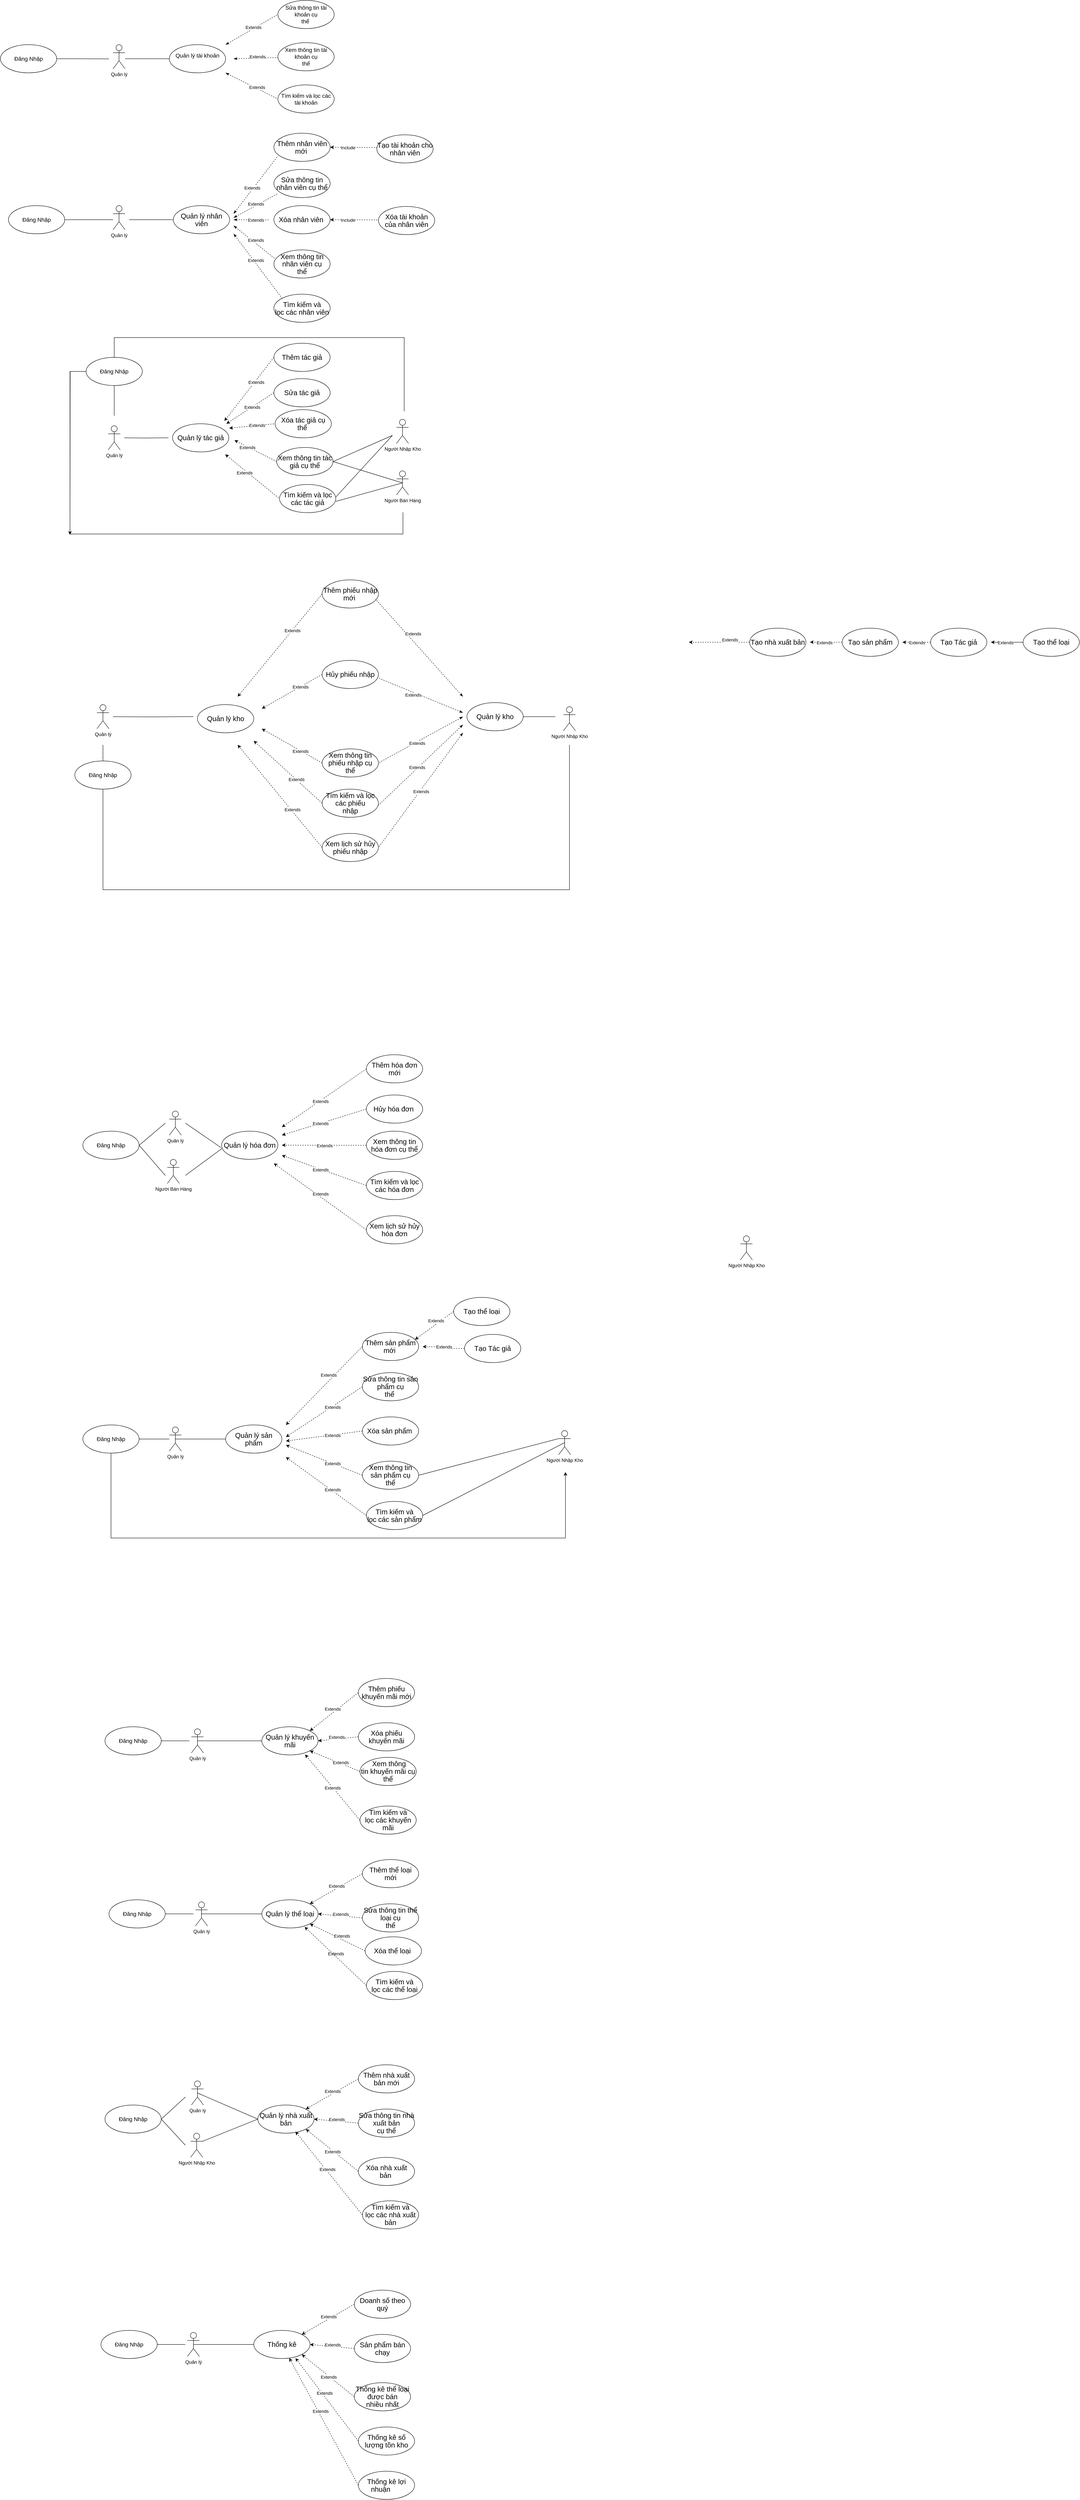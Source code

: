 <mxfile version="24.8.0">
  <diagram name="Trang-1" id="pCg97_IN39sqwXUdmcRC">
    <mxGraphModel dx="1500" dy="746" grid="0" gridSize="10" guides="1" tooltips="1" connect="1" arrows="1" fold="1" page="0" pageScale="1" pageWidth="1400" pageHeight="850" math="0" shadow="0">
      <root>
        <mxCell id="0" />
        <mxCell id="1" parent="0" />
        <mxCell id="PBm5dnK43V04nLE_IJ01-5" style="edgeStyle=orthogonalEdgeStyle;rounded=0;orthogonalLoop=1;jettySize=auto;html=1;exitX=1;exitY=0.5;exitDx=0;exitDy=0;endArrow=none;endFill=0;" parent="1" source="PBm5dnK43V04nLE_IJ01-1" edge="1">
          <mxGeometry relative="1" as="geometry">
            <mxPoint x="450" y="295.412" as="targetPoint" />
          </mxGeometry>
        </mxCell>
        <mxCell id="PBm5dnK43V04nLE_IJ01-1" value="Đăng Nhập" style="ellipse;whiteSpace=wrap;html=1;fontSize=14;" parent="1" vertex="1">
          <mxGeometry x="180" y="260" width="140" height="70" as="geometry" />
        </mxCell>
        <mxCell id="PBm5dnK43V04nLE_IJ01-18" style="rounded=0;orthogonalLoop=1;jettySize=auto;html=1;entryX=0;entryY=0.5;entryDx=0;entryDy=0;endArrow=none;endFill=0;" parent="1" target="PBm5dnK43V04nLE_IJ01-6" edge="1">
          <mxGeometry relative="1" as="geometry">
            <mxPoint x="490" y="295" as="sourcePoint" />
          </mxGeometry>
        </mxCell>
        <mxCell id="PBm5dnK43V04nLE_IJ01-2" value="Quản lý&lt;div&gt;&lt;br&gt;&lt;/div&gt;" style="shape=umlActor;verticalLabelPosition=bottom;verticalAlign=top;html=1;" parent="1" vertex="1">
          <mxGeometry x="460" y="260" width="30" height="60" as="geometry" />
        </mxCell>
        <mxCell id="PBm5dnK43V04nLE_IJ01-24" style="rounded=0;orthogonalLoop=1;jettySize=auto;html=1;entryX=0;entryY=0.5;entryDx=0;entryDy=0;endArrow=none;endFill=0;startArrow=classicThin;startFill=1;dashed=1;" parent="1" target="PBm5dnK43V04nLE_IJ01-19" edge="1">
          <mxGeometry relative="1" as="geometry">
            <mxPoint x="740" y="260" as="sourcePoint" />
          </mxGeometry>
        </mxCell>
        <mxCell id="PBm5dnK43V04nLE_IJ01-44" value="Extends" style="edgeLabel;html=1;align=center;verticalAlign=middle;resizable=0;points=[];" parent="PBm5dnK43V04nLE_IJ01-24" vertex="1" connectable="0">
          <mxGeometry x="0.079" y="3" relative="1" as="geometry">
            <mxPoint as="offset" />
          </mxGeometry>
        </mxCell>
        <mxCell id="PBm5dnK43V04nLE_IJ01-25" style="rounded=0;orthogonalLoop=1;jettySize=auto;html=1;endArrow=none;endFill=0;startArrow=classicThin;startFill=1;dashed=1;" parent="1" target="PBm5dnK43V04nLE_IJ01-20" edge="1">
          <mxGeometry relative="1" as="geometry">
            <mxPoint x="760" y="295" as="sourcePoint" />
          </mxGeometry>
        </mxCell>
        <mxCell id="PBm5dnK43V04nLE_IJ01-26" style="rounded=0;orthogonalLoop=1;jettySize=auto;html=1;entryX=0;entryY=0.5;entryDx=0;entryDy=0;endArrow=none;endFill=0;startArrow=classicThin;startFill=1;dashed=1;" parent="1" target="PBm5dnK43V04nLE_IJ01-21" edge="1">
          <mxGeometry relative="1" as="geometry">
            <mxPoint x="740" y="330" as="sourcePoint" />
          </mxGeometry>
        </mxCell>
        <mxCell id="PBm5dnK43V04nLE_IJ01-6" value="Quản lý tài khoản&lt;div style=&quot;font-size: 14px;&quot;&gt;&lt;br style=&quot;font-size: 14px;&quot;&gt;&lt;/div&gt;" style="ellipse;whiteSpace=wrap;html=1;fontSize=14;" parent="1" vertex="1">
          <mxGeometry x="600" y="260" width="140" height="70" as="geometry" />
        </mxCell>
        <mxCell id="PBm5dnK43V04nLE_IJ01-39" style="rounded=0;orthogonalLoop=1;jettySize=auto;html=1;endArrow=none;endFill=0;startArrow=classicThin;startFill=1;dashed=1;" parent="1" edge="1">
          <mxGeometry relative="1" as="geometry">
            <mxPoint x="850" y="695.429" as="targetPoint" />
            <mxPoint x="760" y="695" as="sourcePoint" />
          </mxGeometry>
        </mxCell>
        <mxCell id="PBm5dnK43V04nLE_IJ01-41" style="rounded=0;orthogonalLoop=1;jettySize=auto;html=1;entryX=0;entryY=0;entryDx=0;entryDy=0;endArrow=none;endFill=0;startArrow=classicThin;startFill=1;dashed=1;" parent="1" target="PBm5dnK43V04nLE_IJ01-33" edge="1">
          <mxGeometry relative="1" as="geometry">
            <mxPoint x="760" y="730" as="sourcePoint" />
          </mxGeometry>
        </mxCell>
        <mxCell id="PBm5dnK43V04nLE_IJ01-8" value="&lt;div&gt;&lt;span style=&quot;font-size:13.0pt;line-height:107%;&lt;br/&gt;font-family:&amp;quot;Arial&amp;quot;,sans-serif;mso-ascii-theme-font:minor-latin;mso-fareast-font-family:&lt;br/&gt;Arial;mso-fareast-theme-font:minor-latin;mso-hansi-theme-font:minor-latin;&lt;br/&gt;mso-bidi-font-family:&amp;quot;Cordia New&amp;quot;;mso-bidi-theme-font:minor-bidi;mso-ansi-language:&lt;br/&gt;VI;mso-fareast-language:EN-US;mso-bidi-language:TH&quot;&gt;Quản lý nhân viên&lt;/span&gt;&lt;br&gt;&lt;/div&gt;" style="ellipse;whiteSpace=wrap;html=1;" parent="1" vertex="1">
          <mxGeometry x="610" y="660" width="140" height="70" as="geometry" />
        </mxCell>
        <mxCell id="PBm5dnK43V04nLE_IJ01-19" value="&lt;div style=&quot;font-size: 14px;&quot;&gt;&lt;span style=&quot;font-size: 14px; line-height: 107%;&quot;&gt;Sửa thông tin tài khoản cụ&lt;br style=&quot;font-size: 14px;&quot;&gt;thể&amp;nbsp;&lt;/span&gt;&lt;br style=&quot;font-size: 14px;&quot;&gt;&lt;/div&gt;" style="ellipse;whiteSpace=wrap;html=1;fontSize=14;align=center;textDirection=ltr;" parent="1" vertex="1">
          <mxGeometry x="870" y="150" width="140" height="70" as="geometry" />
        </mxCell>
        <mxCell id="PBm5dnK43V04nLE_IJ01-20" value="&lt;div style=&quot;font-size: 14px;&quot;&gt;&lt;span style=&quot;font-size: 14px; line-height: 107%;&quot;&gt;Xem thông tin tài khoản cụ&lt;br style=&quot;font-size: 14px;&quot;&gt;thể&lt;/span&gt;&lt;br style=&quot;font-size: 14px;&quot;&gt;&lt;/div&gt;" style="ellipse;whiteSpace=wrap;html=1;fontSize=14;" parent="1" vertex="1">
          <mxGeometry x="870" y="255" width="140" height="70" as="geometry" />
        </mxCell>
        <mxCell id="PBm5dnK43V04nLE_IJ01-21" value="&lt;div style=&quot;font-size: 14px;&quot;&gt;&lt;span style=&quot;font-size: 14px; line-height: 107%;&quot;&gt;Tìm kiếm và lọc các tài khoản&lt;/span&gt;&lt;br style=&quot;font-size: 14px;&quot;&gt;&lt;/div&gt;" style="ellipse;whiteSpace=wrap;html=1;fontSize=14;" parent="1" vertex="1">
          <mxGeometry x="870" y="360" width="140" height="70" as="geometry" />
        </mxCell>
        <mxCell id="PBm5dnK43V04nLE_IJ01-36" style="rounded=0;orthogonalLoop=1;jettySize=auto;html=1;endArrow=none;endFill=0;" parent="1" target="PBm5dnK43V04nLE_IJ01-8" edge="1">
          <mxGeometry relative="1" as="geometry">
            <mxPoint x="500" y="695" as="sourcePoint" />
          </mxGeometry>
        </mxCell>
        <mxCell id="PBm5dnK43V04nLE_IJ01-27" value="Quản lý&lt;div&gt;&lt;br&gt;&lt;/div&gt;" style="shape=umlActor;verticalLabelPosition=bottom;verticalAlign=top;html=1;" parent="1" vertex="1">
          <mxGeometry x="460" y="660" width="30" height="60" as="geometry" />
        </mxCell>
        <mxCell id="PBm5dnK43V04nLE_IJ01-35" style="rounded=0;orthogonalLoop=1;jettySize=auto;html=1;exitX=1;exitY=0.5;exitDx=0;exitDy=0;endArrow=none;endFill=0;" parent="1" source="PBm5dnK43V04nLE_IJ01-28" edge="1">
          <mxGeometry relative="1" as="geometry">
            <mxPoint x="460" y="695" as="targetPoint" />
          </mxGeometry>
        </mxCell>
        <mxCell id="PBm5dnK43V04nLE_IJ01-28" value="Đăng Nhập" style="ellipse;whiteSpace=wrap;html=1;fontSize=14;" parent="1" vertex="1">
          <mxGeometry x="200" y="660" width="140" height="70" as="geometry" />
        </mxCell>
        <mxCell id="PBm5dnK43V04nLE_IJ01-42" style="rounded=0;orthogonalLoop=1;jettySize=auto;html=1;exitX=1;exitY=0.5;exitDx=0;exitDy=0;fontSize=12;endArrow=none;endFill=0;dashed=1;startArrow=classic;startFill=1;" parent="1" source="PBm5dnK43V04nLE_IJ01-29" edge="1">
          <mxGeometry relative="1" as="geometry">
            <mxPoint x="1120" y="515.429" as="targetPoint" />
          </mxGeometry>
        </mxCell>
        <mxCell id="PBm5dnK43V04nLE_IJ01-43" value="Include" style="edgeLabel;html=1;align=center;verticalAlign=middle;resizable=0;points=[];" parent="PBm5dnK43V04nLE_IJ01-42" vertex="1" connectable="0">
          <mxGeometry x="-0.248" y="-1" relative="1" as="geometry">
            <mxPoint x="-1" as="offset" />
          </mxGeometry>
        </mxCell>
        <mxCell id="PBm5dnK43V04nLE_IJ01-29" value="&lt;div&gt;&lt;span style=&quot;font-size:13.0pt;line-height:107%;&lt;br/&gt;font-family:&amp;quot;Arial&amp;quot;,sans-serif;mso-ascii-theme-font:minor-latin;mso-fareast-font-family:&lt;br/&gt;Arial;mso-fareast-theme-font:minor-latin;mso-hansi-theme-font:minor-latin;&lt;br/&gt;mso-bidi-font-family:&amp;quot;Cordia New&amp;quot;;mso-bidi-theme-font:minor-bidi;mso-ansi-language:&lt;br/&gt;VI;mso-fareast-language:EN-US;mso-bidi-language:TH&quot;&gt;Thêm nhân viên mới&amp;nbsp;&lt;/span&gt;&lt;br&gt;&lt;/div&gt;" style="ellipse;whiteSpace=wrap;html=1;" parent="1" vertex="1">
          <mxGeometry x="860" y="480" width="140" height="70" as="geometry" />
        </mxCell>
        <mxCell id="PBm5dnK43V04nLE_IJ01-30" value="&lt;div&gt;&lt;span style=&quot;font-size:13.0pt;line-height:107%;&lt;br/&gt;font-family:&amp;quot;Arial&amp;quot;,sans-serif;mso-ascii-theme-font:minor-latin;mso-fareast-font-family:&lt;br/&gt;Arial;mso-fareast-theme-font:minor-latin;mso-hansi-theme-font:minor-latin;&lt;br/&gt;mso-bidi-font-family:&amp;quot;Cordia New&amp;quot;;mso-bidi-theme-font:minor-bidi;mso-ansi-language:&lt;br/&gt;VI;mso-fareast-language:EN-US;mso-bidi-language:TH&quot;&gt;Sửa thông tin nhân viên cụ thể&lt;/span&gt;&lt;br&gt;&lt;/div&gt;" style="ellipse;whiteSpace=wrap;html=1;" parent="1" vertex="1">
          <mxGeometry x="860" y="570" width="140" height="70" as="geometry" />
        </mxCell>
        <mxCell id="PBm5dnK43V04nLE_IJ01-31" value="&lt;div&gt;&lt;span style=&quot;font-size:13.0pt;line-height:107%;&lt;br/&gt;font-family:&amp;quot;Arial&amp;quot;,sans-serif;mso-ascii-theme-font:minor-latin;mso-fareast-font-family:&lt;br/&gt;Arial;mso-fareast-theme-font:minor-latin;mso-hansi-theme-font:minor-latin;&lt;br/&gt;mso-bidi-font-family:&amp;quot;Cordia New&amp;quot;;mso-bidi-theme-font:minor-bidi;mso-ansi-language:&lt;br/&gt;VI;mso-fareast-language:EN-US;mso-bidi-language:TH&quot;&gt;Xóa nhân viên&amp;nbsp;&lt;/span&gt;&lt;br&gt;&lt;/div&gt;" style="ellipse;whiteSpace=wrap;html=1;" parent="1" vertex="1">
          <mxGeometry x="860" y="660" width="140" height="70" as="geometry" />
        </mxCell>
        <mxCell id="PBm5dnK43V04nLE_IJ01-32" value="&lt;div&gt;&lt;span style=&quot;font-size:13.0pt;line-height:107%;&lt;br/&gt;font-family:&amp;quot;Arial&amp;quot;,sans-serif;mso-ascii-theme-font:minor-latin;mso-fareast-font-family:&lt;br/&gt;Arial;mso-fareast-theme-font:minor-latin;mso-hansi-theme-font:minor-latin;&lt;br/&gt;mso-bidi-font-family:&amp;quot;Cordia New&amp;quot;;mso-bidi-theme-font:minor-bidi;mso-ansi-language:&lt;br/&gt;VI;mso-fareast-language:EN-US;mso-bidi-language:TH&quot;&gt;Xem thông tin nhân viên cụ&lt;br/&gt;thể&lt;/span&gt;&lt;br&gt;&lt;/div&gt;" style="ellipse;whiteSpace=wrap;html=1;" parent="1" vertex="1">
          <mxGeometry x="860" y="770" width="140" height="70" as="geometry" />
        </mxCell>
        <mxCell id="PBm5dnK43V04nLE_IJ01-33" value="&lt;div&gt;&lt;p class=&quot;MsoNormal&quot;&gt;&lt;span style=&quot;font-size:13.0pt;line-height:107%&quot;&gt;Tìm kiếm và&lt;br/&gt;lọc các nhân viên&lt;/span&gt;&lt;/p&gt;&lt;/div&gt;" style="ellipse;whiteSpace=wrap;html=1;" parent="1" vertex="1">
          <mxGeometry x="860" y="880" width="140" height="70" as="geometry" />
        </mxCell>
        <mxCell id="PBm5dnK43V04nLE_IJ01-34" value="&lt;div&gt;&lt;span style=&quot;font-size:13.0pt;line-height:107%;&lt;br/&gt;font-family:&amp;quot;Arial&amp;quot;,sans-serif;mso-ascii-theme-font:minor-latin;mso-fareast-font-family:&lt;br/&gt;Arial;mso-fareast-theme-font:minor-latin;mso-hansi-theme-font:minor-latin;&lt;br/&gt;mso-bidi-font-family:&amp;quot;Cordia New&amp;quot;;mso-bidi-theme-font:minor-bidi;mso-ansi-language:&lt;br/&gt;VI;mso-fareast-language:EN-US;mso-bidi-language:TH&quot;&gt;Tạo tài khoản cho nhân viên&lt;/span&gt;&lt;br&gt;&lt;/div&gt;" style="ellipse;whiteSpace=wrap;html=1;" parent="1" vertex="1">
          <mxGeometry x="1116" y="484" width="140" height="70" as="geometry" />
        </mxCell>
        <mxCell id="PBm5dnK43V04nLE_IJ01-37" style="rounded=0;orthogonalLoop=1;jettySize=auto;html=1;entryX=0.073;entryY=0.804;entryDx=0;entryDy=0;entryPerimeter=0;endArrow=none;endFill=0;startArrow=classicThin;startFill=1;dashed=1;" parent="1" target="PBm5dnK43V04nLE_IJ01-29" edge="1">
          <mxGeometry relative="1" as="geometry">
            <mxPoint x="760" y="680" as="sourcePoint" />
          </mxGeometry>
        </mxCell>
        <mxCell id="PBm5dnK43V04nLE_IJ01-38" style="rounded=0;orthogonalLoop=1;jettySize=auto;html=1;entryX=0.071;entryY=0.857;entryDx=0;entryDy=0;entryPerimeter=0;endArrow=none;endFill=0;startArrow=classicThin;startFill=1;dashed=1;" parent="1" target="PBm5dnK43V04nLE_IJ01-30" edge="1">
          <mxGeometry relative="1" as="geometry">
            <mxPoint x="760" y="690" as="sourcePoint" />
          </mxGeometry>
        </mxCell>
        <mxCell id="PBm5dnK43V04nLE_IJ01-40" style="rounded=0;orthogonalLoop=1;jettySize=auto;html=1;entryX=0.024;entryY=0.318;entryDx=0;entryDy=0;entryPerimeter=0;endArrow=none;endFill=0;startArrow=classicThin;startFill=1;dashed=1;" parent="1" target="PBm5dnK43V04nLE_IJ01-32" edge="1">
          <mxGeometry relative="1" as="geometry">
            <mxPoint x="760" y="710" as="sourcePoint" />
          </mxGeometry>
        </mxCell>
        <mxCell id="PBm5dnK43V04nLE_IJ01-48" value="Extends" style="edgeLabel;html=1;align=center;verticalAlign=middle;resizable=0;points=[];" parent="1" vertex="1" connectable="0">
          <mxGeometry x="818.786" y="290.003" as="geometry" />
        </mxCell>
        <mxCell id="PBm5dnK43V04nLE_IJ01-49" value="Extends" style="edgeLabel;html=1;align=center;verticalAlign=middle;resizable=0;points=[];" parent="1" vertex="1" connectable="0">
          <mxGeometry x="818.786" y="365.003" as="geometry">
            <mxPoint x="-1" y="1" as="offset" />
          </mxGeometry>
        </mxCell>
        <mxCell id="PBm5dnK43V04nLE_IJ01-50" value="Extends" style="edgeLabel;html=1;align=center;verticalAlign=middle;resizable=0;points=[];" parent="1" vertex="1" connectable="0">
          <mxGeometry x="809.996" y="580.003" as="geometry">
            <mxPoint x="-4" y="36" as="offset" />
          </mxGeometry>
        </mxCell>
        <mxCell id="PBm5dnK43V04nLE_IJ01-51" value="Extends" style="edgeLabel;html=1;align=center;verticalAlign=middle;resizable=0;points=[];" parent="1" vertex="1" connectable="0">
          <mxGeometry x="818.786" y="620.003" as="geometry">
            <mxPoint x="-4" y="36" as="offset" />
          </mxGeometry>
        </mxCell>
        <mxCell id="PBm5dnK43V04nLE_IJ01-52" value="Extends" style="edgeLabel;html=1;align=center;verticalAlign=middle;resizable=0;points=[];" parent="1" vertex="1" connectable="0">
          <mxGeometry x="818.786" y="660.003" as="geometry">
            <mxPoint x="-4" y="36" as="offset" />
          </mxGeometry>
        </mxCell>
        <mxCell id="PBm5dnK43V04nLE_IJ01-53" value="Extends" style="edgeLabel;html=1;align=center;verticalAlign=middle;resizable=0;points=[];" parent="1" vertex="1" connectable="0">
          <mxGeometry x="818.786" y="710.003" as="geometry">
            <mxPoint x="-4" y="36" as="offset" />
          </mxGeometry>
        </mxCell>
        <mxCell id="PBm5dnK43V04nLE_IJ01-54" value="Extends" style="edgeLabel;html=1;align=center;verticalAlign=middle;resizable=0;points=[];" parent="1" vertex="1" connectable="0">
          <mxGeometry x="818.786" y="760.003" as="geometry">
            <mxPoint x="-4" y="36" as="offset" />
          </mxGeometry>
        </mxCell>
        <mxCell id="r8taPqtr-DzryMH18rKx-12" style="rounded=0;orthogonalLoop=1;jettySize=auto;html=1;exitX=0.5;exitY=1;exitDx=0;exitDy=0;endArrow=none;endFill=0;" parent="1" source="r8taPqtr-DzryMH18rKx-1" edge="1">
          <mxGeometry relative="1" as="geometry">
            <mxPoint x="463" y="1182" as="targetPoint" />
          </mxGeometry>
        </mxCell>
        <mxCell id="tILxePyLFPMlc2G1Z5-v-8" style="edgeStyle=orthogonalEdgeStyle;rounded=0;orthogonalLoop=1;jettySize=auto;html=1;exitX=0.5;exitY=0;exitDx=0;exitDy=0;endArrow=none;endFill=0;" parent="1" source="r8taPqtr-DzryMH18rKx-1" edge="1">
          <mxGeometry relative="1" as="geometry">
            <mxPoint x="1184" y="1171" as="targetPoint" />
            <Array as="points">
              <mxPoint x="463" y="988" />
            </Array>
          </mxGeometry>
        </mxCell>
        <mxCell id="tILxePyLFPMlc2G1Z5-v-9" style="edgeStyle=orthogonalEdgeStyle;rounded=0;orthogonalLoop=1;jettySize=auto;html=1;exitX=0;exitY=0.5;exitDx=0;exitDy=0;" parent="1" source="r8taPqtr-DzryMH18rKx-1" edge="1">
          <mxGeometry relative="1" as="geometry">
            <mxPoint x="353" y="1478" as="targetPoint" />
          </mxGeometry>
        </mxCell>
        <mxCell id="r8taPqtr-DzryMH18rKx-1" value="Đăng Nhập" style="ellipse;whiteSpace=wrap;html=1;fontSize=14;" parent="1" vertex="1">
          <mxGeometry x="393" y="1037" width="140" height="70" as="geometry" />
        </mxCell>
        <mxCell id="r8taPqtr-DzryMH18rKx-13" style="edgeStyle=orthogonalEdgeStyle;rounded=0;orthogonalLoop=1;jettySize=auto;html=1;endArrow=none;endFill=0;" parent="1" edge="1">
          <mxGeometry relative="1" as="geometry">
            <mxPoint x="598" y="1236.852" as="targetPoint" />
            <mxPoint x="488" y="1237" as="sourcePoint" />
          </mxGeometry>
        </mxCell>
        <mxCell id="r8taPqtr-DzryMH18rKx-2" value="Quản lý&lt;div&gt;&lt;br&gt;&lt;/div&gt;" style="shape=umlActor;verticalLabelPosition=bottom;verticalAlign=top;html=1;" parent="1" vertex="1">
          <mxGeometry x="448" y="1207" width="30" height="60" as="geometry" />
        </mxCell>
        <mxCell id="r8taPqtr-DzryMH18rKx-5" value="Người Nhập Kho&lt;div&gt;&lt;br&gt;&lt;/div&gt;" style="shape=umlActor;verticalLabelPosition=bottom;verticalAlign=top;html=1;outlineConnect=0;" parent="1" vertex="1">
          <mxGeometry x="2020" y="3220" width="30" height="60" as="geometry" />
        </mxCell>
        <mxCell id="r8taPqtr-DzryMH18rKx-18" style="rounded=0;orthogonalLoop=1;jettySize=auto;html=1;entryX=0;entryY=0.5;entryDx=0;entryDy=0;endArrow=none;endFill=0;dashed=1;startArrow=classic;startFill=1;" parent="1" target="r8taPqtr-DzryMH18rKx-8" edge="1">
          <mxGeometry relative="1" as="geometry">
            <mxPoint x="749" y="1213" as="sourcePoint" />
          </mxGeometry>
        </mxCell>
        <mxCell id="r8taPqtr-DzryMH18rKx-19" style="rounded=0;orthogonalLoop=1;jettySize=auto;html=1;entryX=0;entryY=0.5;entryDx=0;entryDy=0;endArrow=none;endFill=0;dashed=1;startArrow=classic;startFill=1;" parent="1" target="r8taPqtr-DzryMH18rKx-10" edge="1">
          <mxGeometry relative="1" as="geometry">
            <mxPoint x="762" y="1243" as="sourcePoint" />
          </mxGeometry>
        </mxCell>
        <mxCell id="r8taPqtr-DzryMH18rKx-20" style="rounded=0;orthogonalLoop=1;jettySize=auto;html=1;entryX=0;entryY=0.5;entryDx=0;entryDy=0;endArrow=none;endFill=0;dashed=1;startArrow=classic;startFill=1;" parent="1" target="r8taPqtr-DzryMH18rKx-9" edge="1">
          <mxGeometry relative="1" as="geometry">
            <mxPoint x="739" y="1278" as="sourcePoint" />
          </mxGeometry>
        </mxCell>
        <mxCell id="r8taPqtr-DzryMH18rKx-7" value="&lt;span style=&quot;font-size:13.0pt;line-height:107%;&lt;br/&gt;font-family:&amp;quot;Arial&amp;quot;,sans-serif;mso-ascii-theme-font:minor-latin;mso-fareast-font-family:&lt;br/&gt;Arial;mso-fareast-theme-font:minor-latin;mso-hansi-theme-font:minor-latin;&lt;br/&gt;mso-bidi-font-family:&amp;quot;Cordia New&amp;quot;;mso-bidi-theme-font:minor-bidi;mso-ansi-language:&lt;br/&gt;VI;mso-fareast-language:EN-US;mso-bidi-language:TH&quot;&gt;Quản lý tác giả&lt;/span&gt;" style="ellipse;whiteSpace=wrap;html=1;fontSize=14;" parent="1" vertex="1">
          <mxGeometry x="608" y="1202" width="140" height="70" as="geometry" />
        </mxCell>
        <mxCell id="r8taPqtr-DzryMH18rKx-8" value="&lt;span style=&quot;font-size:13.0pt;line-height:107%;&lt;br/&gt;font-family:&amp;quot;Arial&amp;quot;,sans-serif;mso-ascii-theme-font:minor-latin;mso-fareast-font-family:&lt;br/&gt;Arial;mso-fareast-theme-font:minor-latin;mso-hansi-theme-font:minor-latin;&lt;br/&gt;mso-bidi-font-family:&amp;quot;Cordia New&amp;quot;;mso-bidi-theme-font:minor-bidi;mso-ansi-language:&lt;br/&gt;VI;mso-fareast-language:EN-US;mso-bidi-language:TH&quot;&gt;Xóa tác giả cụ thể&amp;nbsp;&lt;/span&gt;" style="ellipse;whiteSpace=wrap;html=1;fontSize=14;" parent="1" vertex="1">
          <mxGeometry x="863" y="1167" width="140" height="70" as="geometry" />
        </mxCell>
        <mxCell id="r8taPqtr-DzryMH18rKx-9" value="&lt;span style=&quot;font-size:13.0pt;line-height:107%;&lt;br/&gt;font-family:&amp;quot;Arial&amp;quot;,sans-serif;mso-ascii-theme-font:minor-latin;mso-fareast-font-family:&lt;br/&gt;Arial;mso-fareast-theme-font:minor-latin;mso-hansi-theme-font:minor-latin;&lt;br/&gt;mso-bidi-font-family:&amp;quot;Cordia New&amp;quot;;mso-bidi-theme-font:minor-bidi;mso-ansi-language:&lt;br/&gt;VI;mso-fareast-language:EN-US;mso-bidi-language:TH&quot;&gt;Tìm kiếm và lọc các tác giả&lt;/span&gt;" style="ellipse;whiteSpace=wrap;html=1;fontSize=14;" parent="1" vertex="1">
          <mxGeometry x="874" y="1353" width="140" height="70" as="geometry" />
        </mxCell>
        <mxCell id="r8taPqtr-DzryMH18rKx-10" value="&lt;span style=&quot;font-size:13.0pt;line-height:107%;&lt;br/&gt;font-family:&amp;quot;Arial&amp;quot;,sans-serif;mso-ascii-theme-font:minor-latin;mso-fareast-font-family:&lt;br/&gt;Arial;mso-fareast-theme-font:minor-latin;mso-hansi-theme-font:minor-latin;&lt;br/&gt;mso-bidi-font-family:&amp;quot;Cordia New&amp;quot;;mso-bidi-theme-font:minor-bidi;mso-ansi-language:&lt;br/&gt;VI;mso-fareast-language:EN-US;mso-bidi-language:TH&quot;&gt;Xem thông tin tác giả cụ thể&lt;/span&gt;" style="ellipse;whiteSpace=wrap;html=1;fontSize=14;" parent="1" vertex="1">
          <mxGeometry x="867" y="1261" width="140" height="70" as="geometry" />
        </mxCell>
        <mxCell id="r8taPqtr-DzryMH18rKx-23" style="rounded=0;orthogonalLoop=1;jettySize=auto;html=1;endArrow=none;endFill=0;" parent="1" edge="1">
          <mxGeometry relative="1" as="geometry">
            <mxPoint x="1154.83" y="1231" as="sourcePoint" />
            <mxPoint x="1013.996" y="1384.183" as="targetPoint" />
          </mxGeometry>
        </mxCell>
        <mxCell id="r8taPqtr-DzryMH18rKx-14" value="Người Nhập Kho&lt;div&gt;&lt;br&gt;&lt;/div&gt;" style="shape=umlActor;verticalLabelPosition=bottom;verticalAlign=top;html=1;outlineConnect=0;" parent="1" vertex="1">
          <mxGeometry x="1164.83" y="1191" width="30" height="60" as="geometry" />
        </mxCell>
        <mxCell id="r8taPqtr-DzryMH18rKx-25" style="rounded=0;orthogonalLoop=1;jettySize=auto;html=1;exitX=0.5;exitY=0.5;exitDx=0;exitDy=0;exitPerimeter=0;entryX=1;entryY=0.5;entryDx=0;entryDy=0;endArrow=none;endFill=0;" parent="1" source="r8taPqtr-DzryMH18rKx-15" edge="1">
          <mxGeometry relative="1" as="geometry">
            <mxPoint x="1014.0" y="1395" as="targetPoint" />
          </mxGeometry>
        </mxCell>
        <mxCell id="r8taPqtr-DzryMH18rKx-15" value="Người Bán Hàng&lt;div&gt;&lt;br&gt;&lt;div&gt;&lt;br&gt;&lt;/div&gt;&lt;/div&gt;" style="shape=umlActor;verticalLabelPosition=bottom;verticalAlign=top;html=1;outlineConnect=0;" parent="1" vertex="1">
          <mxGeometry x="1164.83" y="1319" width="30" height="60" as="geometry" />
        </mxCell>
        <mxCell id="r8taPqtr-DzryMH18rKx-22" style="rounded=0;orthogonalLoop=1;jettySize=auto;html=1;endArrow=none;endFill=0;entryX=1;entryY=0.5;entryDx=0;entryDy=0;" parent="1" target="r8taPqtr-DzryMH18rKx-10" edge="1">
          <mxGeometry relative="1" as="geometry">
            <mxPoint x="1154.83" y="1231" as="sourcePoint" />
            <mxPoint x="1034.327" y="1291.251" as="targetPoint" />
          </mxGeometry>
        </mxCell>
        <mxCell id="r8taPqtr-DzryMH18rKx-24" style="rounded=0;orthogonalLoop=1;jettySize=auto;html=1;exitX=0.5;exitY=0.5;exitDx=0;exitDy=0;exitPerimeter=0;endArrow=none;endFill=0;entryX=1;entryY=0.5;entryDx=0;entryDy=0;" parent="1" source="r8taPqtr-DzryMH18rKx-15" target="r8taPqtr-DzryMH18rKx-10" edge="1">
          <mxGeometry relative="1" as="geometry">
            <mxPoint x="1014.0" y="1295" as="targetPoint" />
          </mxGeometry>
        </mxCell>
        <mxCell id="r8taPqtr-DzryMH18rKx-26" value="Extends" style="edgeLabel;html=1;align=center;verticalAlign=middle;resizable=0;points=[];" parent="1" vertex="1" connectable="0">
          <mxGeometry x="821.996" y="1170.003" as="geometry">
            <mxPoint x="-4" y="36" as="offset" />
          </mxGeometry>
        </mxCell>
        <mxCell id="r8taPqtr-DzryMH18rKx-27" value="Extends" style="edgeLabel;html=1;align=center;verticalAlign=middle;resizable=0;points=[];" parent="1" vertex="1" connectable="0">
          <mxGeometry x="797.996" y="1225.003" as="geometry">
            <mxPoint x="-4" y="36" as="offset" />
          </mxGeometry>
        </mxCell>
        <mxCell id="r8taPqtr-DzryMH18rKx-28" value="Extends" style="edgeLabel;html=1;align=center;verticalAlign=middle;resizable=0;points=[];" parent="1" vertex="1" connectable="0">
          <mxGeometry x="790.996" y="1288.003" as="geometry">
            <mxPoint x="-4" y="36" as="offset" />
          </mxGeometry>
        </mxCell>
        <mxCell id="r8taPqtr-DzryMH18rKx-48" style="edgeStyle=orthogonalEdgeStyle;rounded=0;orthogonalLoop=1;jettySize=auto;html=1;endArrow=none;endFill=0;" parent="1" edge="1">
          <mxGeometry relative="1" as="geometry">
            <mxPoint x="660" y="1929.714" as="targetPoint" />
            <mxPoint x="460" y="1930" as="sourcePoint" />
          </mxGeometry>
        </mxCell>
        <mxCell id="r8taPqtr-DzryMH18rKx-29" value="Quản lý&lt;div&gt;&lt;br&gt;&lt;/div&gt;" style="shape=umlActor;verticalLabelPosition=bottom;verticalAlign=top;html=1;" parent="1" vertex="1">
          <mxGeometry x="420" y="1900" width="30" height="60" as="geometry" />
        </mxCell>
        <mxCell id="r8taPqtr-DzryMH18rKx-46" style="edgeStyle=orthogonalEdgeStyle;rounded=0;orthogonalLoop=1;jettySize=auto;html=1;exitX=0.5;exitY=0;exitDx=0;exitDy=0;endArrow=none;endFill=0;" parent="1" source="r8taPqtr-DzryMH18rKx-30" edge="1">
          <mxGeometry relative="1" as="geometry">
            <mxPoint x="435" y="2000" as="targetPoint" />
          </mxGeometry>
        </mxCell>
        <mxCell id="r8taPqtr-DzryMH18rKx-85" style="edgeStyle=orthogonalEdgeStyle;rounded=0;orthogonalLoop=1;jettySize=auto;html=1;exitX=0.5;exitY=1;exitDx=0;exitDy=0;endArrow=none;endFill=0;" parent="1" source="r8taPqtr-DzryMH18rKx-30" edge="1">
          <mxGeometry relative="1" as="geometry">
            <mxPoint x="1595" y="2000" as="targetPoint" />
            <Array as="points">
              <mxPoint x="435" y="2360" />
              <mxPoint x="1595" y="2360" />
            </Array>
          </mxGeometry>
        </mxCell>
        <mxCell id="r8taPqtr-DzryMH18rKx-30" value="Đăng Nhập" style="ellipse;whiteSpace=wrap;html=1;fontSize=14;" parent="1" vertex="1">
          <mxGeometry x="365" y="2040" width="140" height="70" as="geometry" />
        </mxCell>
        <mxCell id="r8taPqtr-DzryMH18rKx-31" value="&lt;span style=&quot;font-size:13.0pt;line-height:107%;&lt;br/&gt;font-family:&amp;quot;Arial&amp;quot;,sans-serif;mso-ascii-theme-font:minor-latin;mso-fareast-font-family:&lt;br/&gt;Arial;mso-fareast-theme-font:minor-latin;mso-hansi-theme-font:minor-latin;&lt;br/&gt;mso-bidi-font-family:&amp;quot;Cordia New&amp;quot;;mso-bidi-theme-font:minor-bidi;mso-ansi-language:&lt;br/&gt;VI;mso-fareast-language:EN-US;mso-bidi-language:TH&quot;&gt;Quản lý kho&lt;/span&gt;" style="ellipse;whiteSpace=wrap;html=1;fontSize=14;" parent="1" vertex="1">
          <mxGeometry x="670" y="1900" width="140" height="70" as="geometry" />
        </mxCell>
        <mxCell id="r8taPqtr-DzryMH18rKx-50" style="rounded=0;orthogonalLoop=1;jettySize=auto;html=1;exitX=0;exitY=0.5;exitDx=0;exitDy=0;dashed=1;" parent="1" source="r8taPqtr-DzryMH18rKx-32" edge="1">
          <mxGeometry relative="1" as="geometry">
            <mxPoint x="770" y="1880" as="targetPoint" />
          </mxGeometry>
        </mxCell>
        <mxCell id="r8taPqtr-DzryMH18rKx-32" value="&lt;span style=&quot;font-size:13.0pt;line-height:107%;&lt;br/&gt;font-family:&amp;quot;Arial&amp;quot;,sans-serif;mso-ascii-theme-font:minor-latin;mso-fareast-font-family:&lt;br/&gt;Arial;mso-fareast-theme-font:minor-latin;mso-hansi-theme-font:minor-latin;&lt;br/&gt;mso-bidi-font-family:&amp;quot;Cordia New&amp;quot;;mso-bidi-theme-font:minor-bidi;mso-ansi-language:&lt;br/&gt;VI;mso-fareast-language:EN-US;mso-bidi-language:TH&quot;&gt;Thêm phiếu nhập mới&amp;nbsp;&lt;/span&gt;" style="ellipse;whiteSpace=wrap;html=1;fontSize=14;" parent="1" vertex="1">
          <mxGeometry x="980" y="1590" width="140" height="70" as="geometry" />
        </mxCell>
        <mxCell id="r8taPqtr-DzryMH18rKx-52" style="rounded=0;orthogonalLoop=1;jettySize=auto;html=1;exitX=0;exitY=0.5;exitDx=0;exitDy=0;dashed=1;" parent="1" source="r8taPqtr-DzryMH18rKx-34" edge="1">
          <mxGeometry relative="1" as="geometry">
            <mxPoint x="830" y="1910" as="targetPoint" />
          </mxGeometry>
        </mxCell>
        <mxCell id="r8taPqtr-DzryMH18rKx-34" value="&lt;span style=&quot;font-size:13.0pt;line-height:107%;&lt;br/&gt;font-family:&amp;quot;Arial&amp;quot;,sans-serif;mso-ascii-theme-font:minor-latin;mso-fareast-font-family:&lt;br/&gt;Arial;mso-fareast-theme-font:minor-latin;mso-hansi-theme-font:minor-latin;&lt;br/&gt;mso-bidi-font-family:&amp;quot;Cordia New&amp;quot;;mso-bidi-theme-font:minor-bidi;mso-ansi-language:&lt;br/&gt;VI;mso-fareast-language:EN-US;mso-bidi-language:TH&quot;&gt;Hủy phiếu nhập&lt;/span&gt;" style="ellipse;whiteSpace=wrap;html=1;fontSize=14;" parent="1" vertex="1">
          <mxGeometry x="980" y="1790" width="140" height="70" as="geometry" />
        </mxCell>
        <mxCell id="r8taPqtr-DzryMH18rKx-54" style="rounded=0;orthogonalLoop=1;jettySize=auto;html=1;exitX=0;exitY=0.5;exitDx=0;exitDy=0;dashed=1;" parent="1" source="r8taPqtr-DzryMH18rKx-36" edge="1">
          <mxGeometry relative="1" as="geometry">
            <mxPoint x="830" y="1960" as="targetPoint" />
          </mxGeometry>
        </mxCell>
        <mxCell id="r8taPqtr-DzryMH18rKx-36" value="&lt;span style=&quot;font-size:13.0pt;line-height:107%;&lt;br/&gt;font-family:&amp;quot;Arial&amp;quot;,sans-serif;mso-ascii-theme-font:minor-latin;mso-fareast-font-family:&lt;br/&gt;Arial;mso-fareast-theme-font:minor-latin;mso-hansi-theme-font:minor-latin;&lt;br/&gt;mso-bidi-font-family:&amp;quot;Cordia New&amp;quot;;mso-bidi-theme-font:minor-bidi;mso-ansi-language:&lt;br/&gt;VI;mso-fareast-language:EN-US;mso-bidi-language:TH&quot;&gt;Xem thông tin phiếu nhập cụ&lt;br/&gt;thể&lt;/span&gt;" style="ellipse;whiteSpace=wrap;html=1;fontSize=14;" parent="1" vertex="1">
          <mxGeometry x="980" y="2010" width="140" height="70" as="geometry" />
        </mxCell>
        <mxCell id="r8taPqtr-DzryMH18rKx-55" style="rounded=0;orthogonalLoop=1;jettySize=auto;html=1;exitX=0;exitY=0.5;exitDx=0;exitDy=0;dashed=1;" parent="1" source="r8taPqtr-DzryMH18rKx-37" edge="1">
          <mxGeometry relative="1" as="geometry">
            <mxPoint x="810" y="1990" as="targetPoint" />
          </mxGeometry>
        </mxCell>
        <mxCell id="r8taPqtr-DzryMH18rKx-37" value="&lt;span style=&quot;font-size:13.0pt;line-height:107%;&lt;br/&gt;font-family:&amp;quot;Arial&amp;quot;,sans-serif;mso-ascii-theme-font:minor-latin;mso-fareast-font-family:&lt;br/&gt;Arial;mso-fareast-theme-font:minor-latin;mso-hansi-theme-font:minor-latin;&lt;br/&gt;mso-bidi-font-family:&amp;quot;Cordia New&amp;quot;;mso-bidi-theme-font:minor-bidi;mso-ansi-language:&lt;br/&gt;VI;mso-fareast-language:EN-US;mso-bidi-language:TH&quot;&gt;Tìm kiếm và lọc các phiếu&lt;br/&gt;nhập&lt;/span&gt;" style="ellipse;whiteSpace=wrap;html=1;fontSize=14;" parent="1" vertex="1">
          <mxGeometry x="980" y="2110" width="140" height="70" as="geometry" />
        </mxCell>
        <mxCell id="r8taPqtr-DzryMH18rKx-56" style="rounded=0;orthogonalLoop=1;jettySize=auto;html=1;exitX=0;exitY=0.5;exitDx=0;exitDy=0;dashed=1;" parent="1" source="r8taPqtr-DzryMH18rKx-38" edge="1">
          <mxGeometry relative="1" as="geometry">
            <mxPoint x="770" y="2000" as="targetPoint" />
          </mxGeometry>
        </mxCell>
        <mxCell id="r8taPqtr-DzryMH18rKx-38" value="&lt;span style=&quot;font-size:13.0pt;line-height:107%;&lt;br/&gt;font-family:&amp;quot;Arial&amp;quot;,sans-serif;mso-ascii-theme-font:minor-latin;mso-fareast-font-family:&lt;br/&gt;Arial;mso-fareast-theme-font:minor-latin;mso-hansi-theme-font:minor-latin;&lt;br/&gt;mso-bidi-font-family:&amp;quot;Cordia New&amp;quot;;mso-bidi-theme-font:minor-bidi;mso-ansi-language:&lt;br/&gt;VI;mso-fareast-language:EN-US;mso-bidi-language:TH&quot;&gt;Xem lịch sử hủy phiếu nhập&lt;/span&gt;" style="ellipse;whiteSpace=wrap;html=1;fontSize=14;" parent="1" vertex="1">
          <mxGeometry x="980" y="2220" width="140" height="70" as="geometry" />
        </mxCell>
        <mxCell id="r8taPqtr-DzryMH18rKx-57" style="rounded=0;orthogonalLoop=1;jettySize=auto;html=1;startArrow=classicThin;startFill=1;endArrow=none;endFill=0;entryX=0.948;entryY=0.684;entryDx=0;entryDy=0;entryPerimeter=0;dashed=1;" parent="1" target="r8taPqtr-DzryMH18rKx-32" edge="1">
          <mxGeometry relative="1" as="geometry">
            <mxPoint x="1130" y="1650" as="targetPoint" />
            <mxPoint x="1330" y="1880" as="sourcePoint" />
          </mxGeometry>
        </mxCell>
        <mxCell id="r8taPqtr-DzryMH18rKx-59" style="rounded=0;orthogonalLoop=1;jettySize=auto;html=1;startArrow=classicThin;startFill=1;endArrow=none;endFill=0;entryX=1.008;entryY=0.635;entryDx=0;entryDy=0;entryPerimeter=0;dashed=1;" parent="1" target="r8taPqtr-DzryMH18rKx-34" edge="1">
          <mxGeometry relative="1" as="geometry">
            <mxPoint x="1130" y="1850" as="targetPoint" />
            <mxPoint x="1330" y="1920" as="sourcePoint" />
          </mxGeometry>
        </mxCell>
        <mxCell id="r8taPqtr-DzryMH18rKx-60" style="rounded=0;orthogonalLoop=1;jettySize=auto;html=1;startArrow=classicThin;startFill=1;endArrow=none;endFill=0;entryX=1;entryY=0.5;entryDx=0;entryDy=0;dashed=1;" parent="1" target="r8taPqtr-DzryMH18rKx-36" edge="1">
          <mxGeometry relative="1" as="geometry">
            <mxPoint x="1130" y="2050" as="targetPoint" />
            <mxPoint x="1330" y="1930" as="sourcePoint" />
          </mxGeometry>
        </mxCell>
        <mxCell id="r8taPqtr-DzryMH18rKx-61" style="rounded=0;orthogonalLoop=1;jettySize=auto;html=1;startArrow=classicThin;startFill=1;endArrow=none;endFill=0;entryX=1;entryY=0.571;entryDx=0;entryDy=0;entryPerimeter=0;dashed=1;" parent="1" target="r8taPqtr-DzryMH18rKx-37" edge="1">
          <mxGeometry relative="1" as="geometry">
            <mxPoint x="1130" y="2150" as="targetPoint" />
            <mxPoint x="1330" y="1950" as="sourcePoint" />
          </mxGeometry>
        </mxCell>
        <mxCell id="r8taPqtr-DzryMH18rKx-62" style="rounded=0;orthogonalLoop=1;jettySize=auto;html=1;startArrow=classicThin;startFill=1;endArrow=none;endFill=0;entryX=1;entryY=0.5;entryDx=0;entryDy=0;dashed=1;" parent="1" target="r8taPqtr-DzryMH18rKx-38" edge="1">
          <mxGeometry relative="1" as="geometry">
            <mxPoint x="1130" y="2260" as="targetPoint" />
            <mxPoint x="1330" y="1970" as="sourcePoint" />
          </mxGeometry>
        </mxCell>
        <mxCell id="r8taPqtr-DzryMH18rKx-97" style="rounded=0;orthogonalLoop=1;jettySize=auto;html=1;endArrow=none;endFill=0;entryX=1;entryY=0.5;entryDx=0;entryDy=0;" parent="1" target="r8taPqtr-DzryMH18rKx-90" edge="1">
          <mxGeometry relative="1" as="geometry">
            <mxPoint x="1490" y="1925" as="targetPoint" />
            <mxPoint x="1560" y="1930" as="sourcePoint" />
            <Array as="points" />
          </mxGeometry>
        </mxCell>
        <mxCell id="r8taPqtr-DzryMH18rKx-39" value="Người Nhập Kho&lt;div&gt;&lt;br&gt;&lt;/div&gt;" style="shape=umlActor;verticalLabelPosition=bottom;verticalAlign=top;html=1;outlineConnect=0;" parent="1" vertex="1">
          <mxGeometry x="1580" y="1905" width="30" height="60" as="geometry" />
        </mxCell>
        <mxCell id="r8taPqtr-DzryMH18rKx-63" value="Extends" style="edgeLabel;html=1;align=center;verticalAlign=middle;resizable=0;points=[];" parent="1" vertex="1" connectable="0">
          <mxGeometry x="909.996" y="1680.003" as="geometry">
            <mxPoint x="-4" y="36" as="offset" />
          </mxGeometry>
        </mxCell>
        <mxCell id="r8taPqtr-DzryMH18rKx-65" value="Extends" style="edgeLabel;html=1;align=center;verticalAlign=middle;resizable=0;points=[];" parent="1" vertex="1" connectable="0">
          <mxGeometry x="929.996" y="1820.003" as="geometry">
            <mxPoint x="-4" y="36" as="offset" />
          </mxGeometry>
        </mxCell>
        <mxCell id="r8taPqtr-DzryMH18rKx-67" value="Extends" style="edgeLabel;html=1;align=center;verticalAlign=middle;resizable=0;points=[];" parent="1" vertex="1" connectable="0">
          <mxGeometry x="929.996" y="1980.003" as="geometry">
            <mxPoint x="-4" y="36" as="offset" />
          </mxGeometry>
        </mxCell>
        <mxCell id="r8taPqtr-DzryMH18rKx-68" value="Extends" style="edgeLabel;html=1;align=center;verticalAlign=middle;resizable=0;points=[];" parent="1" vertex="1" connectable="0">
          <mxGeometry x="919.996" y="2050.003" as="geometry">
            <mxPoint x="-4" y="36" as="offset" />
          </mxGeometry>
        </mxCell>
        <mxCell id="r8taPqtr-DzryMH18rKx-69" value="Extends" style="edgeLabel;html=1;align=center;verticalAlign=middle;resizable=0;points=[];" parent="1" vertex="1" connectable="0">
          <mxGeometry x="909.996" y="2125.003" as="geometry">
            <mxPoint x="-4" y="36" as="offset" />
          </mxGeometry>
        </mxCell>
        <mxCell id="r8taPqtr-DzryMH18rKx-74" style="edgeStyle=orthogonalEdgeStyle;rounded=0;orthogonalLoop=1;jettySize=auto;html=1;exitX=0;exitY=0.5;exitDx=0;exitDy=0;dashed=1;" parent="1" source="r8taPqtr-DzryMH18rKx-70" edge="1">
          <mxGeometry relative="1" as="geometry">
            <mxPoint x="2193" y="1744.684" as="targetPoint" />
          </mxGeometry>
        </mxCell>
        <mxCell id="r8taPqtr-DzryMH18rKx-70" value="&lt;span style=&quot;font-size: 17.333px;&quot;&gt;Tạo sản phẩm&lt;/span&gt;" style="ellipse;whiteSpace=wrap;html=1;fontSize=14;" parent="1" vertex="1">
          <mxGeometry x="2273" y="1710" width="140" height="70" as="geometry" />
        </mxCell>
        <mxCell id="r8taPqtr-DzryMH18rKx-75" style="edgeStyle=orthogonalEdgeStyle;rounded=0;orthogonalLoop=1;jettySize=auto;html=1;exitX=0;exitY=0.5;exitDx=0;exitDy=0;dashed=1;" parent="1" source="r8taPqtr-DzryMH18rKx-71" edge="1">
          <mxGeometry relative="1" as="geometry">
            <mxPoint x="2423" y="1745" as="targetPoint" />
          </mxGeometry>
        </mxCell>
        <mxCell id="r8taPqtr-DzryMH18rKx-71" value="&lt;span style=&quot;font-size: 17.333px;&quot;&gt;Tạo Tác giả&lt;/span&gt;" style="ellipse;whiteSpace=wrap;html=1;fontSize=14;" parent="1" vertex="1">
          <mxGeometry x="2493" y="1710" width="140" height="70" as="geometry" />
        </mxCell>
        <mxCell id="r8taPqtr-DzryMH18rKx-76" style="edgeStyle=orthogonalEdgeStyle;rounded=0;orthogonalLoop=1;jettySize=auto;html=1;exitX=0;exitY=0.5;exitDx=0;exitDy=0;dashed=1;" parent="1" source="r8taPqtr-DzryMH18rKx-72" edge="1">
          <mxGeometry relative="1" as="geometry">
            <mxPoint x="1892" y="1745" as="targetPoint" />
          </mxGeometry>
        </mxCell>
        <mxCell id="r8taPqtr-DzryMH18rKx-72" value="&lt;span style=&quot;font-size: 17.333px;&quot;&gt;Tạo nhà xuất bản&lt;/span&gt;" style="ellipse;whiteSpace=wrap;html=1;fontSize=14;" parent="1" vertex="1">
          <mxGeometry x="2043" y="1710" width="140" height="70" as="geometry" />
        </mxCell>
        <mxCell id="r8taPqtr-DzryMH18rKx-77" style="edgeStyle=orthogonalEdgeStyle;rounded=0;orthogonalLoop=1;jettySize=auto;html=1;exitX=0;exitY=0.5;exitDx=0;exitDy=0;" parent="1" source="r8taPqtr-DzryMH18rKx-73" edge="1">
          <mxGeometry relative="1" as="geometry">
            <mxPoint x="2643" y="1745" as="targetPoint" />
          </mxGeometry>
        </mxCell>
        <mxCell id="r8taPqtr-DzryMH18rKx-73" value="&lt;span style=&quot;font-size: 17.333px;&quot;&gt;Tạo thể loại&lt;/span&gt;" style="ellipse;whiteSpace=wrap;html=1;fontSize=14;" parent="1" vertex="1">
          <mxGeometry x="2723" y="1710" width="140" height="70" as="geometry" />
        </mxCell>
        <mxCell id="r8taPqtr-DzryMH18rKx-78" value="Extends" style="edgeLabel;html=1;align=center;verticalAlign=middle;resizable=0;points=[];" parent="1" vertex="1" connectable="0">
          <mxGeometry x="1997.996" y="1703.003" as="geometry">
            <mxPoint x="-4" y="36" as="offset" />
          </mxGeometry>
        </mxCell>
        <mxCell id="r8taPqtr-DzryMH18rKx-79" value="Extends" style="edgeLabel;html=1;align=center;verticalAlign=middle;resizable=0;points=[];" parent="1" vertex="1" connectable="0">
          <mxGeometry x="2232.996" y="1710.003" as="geometry">
            <mxPoint x="-4" y="36" as="offset" />
          </mxGeometry>
        </mxCell>
        <mxCell id="r8taPqtr-DzryMH18rKx-80" value="Extends" style="edgeLabel;html=1;align=center;verticalAlign=middle;resizable=0;points=[];" parent="1" vertex="1" connectable="0">
          <mxGeometry x="2462.996" y="1710.003" as="geometry">
            <mxPoint x="-4" y="36" as="offset" />
          </mxGeometry>
        </mxCell>
        <mxCell id="r8taPqtr-DzryMH18rKx-81" value="Extends" style="edgeLabel;html=1;align=center;verticalAlign=middle;resizable=0;points=[];" parent="1" vertex="1" connectable="0">
          <mxGeometry x="2682.996" y="1710.003" as="geometry">
            <mxPoint x="-4" y="36" as="offset" />
          </mxGeometry>
        </mxCell>
        <mxCell id="r8taPqtr-DzryMH18rKx-107" style="rounded=0;orthogonalLoop=1;jettySize=auto;html=1;entryX=-0.01;entryY=0.584;entryDx=0;entryDy=0;entryPerimeter=0;endArrow=none;endFill=0;" parent="1" target="r8taPqtr-DzryMH18rKx-88" edge="1">
          <mxGeometry relative="1" as="geometry">
            <mxPoint x="640" y="2940" as="sourcePoint" />
          </mxGeometry>
        </mxCell>
        <mxCell id="r8taPqtr-DzryMH18rKx-86" value="Quản lý&lt;div&gt;&lt;br&gt;&lt;/div&gt;" style="shape=umlActor;verticalLabelPosition=bottom;verticalAlign=top;html=1;" parent="1" vertex="1">
          <mxGeometry x="600" y="2910" width="30" height="60" as="geometry" />
        </mxCell>
        <mxCell id="r8taPqtr-DzryMH18rKx-104" style="rounded=0;orthogonalLoop=1;jettySize=auto;html=1;exitX=1;exitY=0.5;exitDx=0;exitDy=0;endArrow=none;endFill=0;" parent="1" source="r8taPqtr-DzryMH18rKx-87" edge="1">
          <mxGeometry relative="1" as="geometry">
            <mxPoint x="590" y="2940" as="targetPoint" />
          </mxGeometry>
        </mxCell>
        <mxCell id="r8taPqtr-DzryMH18rKx-132" style="rounded=0;orthogonalLoop=1;jettySize=auto;html=1;exitX=1;exitY=0.5;exitDx=0;exitDy=0;endArrow=none;endFill=0;" parent="1" source="r8taPqtr-DzryMH18rKx-87" edge="1">
          <mxGeometry relative="1" as="geometry">
            <mxPoint x="590" y="3070" as="targetPoint" />
          </mxGeometry>
        </mxCell>
        <mxCell id="r8taPqtr-DzryMH18rKx-87" value="Đăng Nhập" style="ellipse;whiteSpace=wrap;html=1;fontSize=14;" parent="1" vertex="1">
          <mxGeometry x="385" y="2960" width="140" height="70" as="geometry" />
        </mxCell>
        <mxCell id="r8taPqtr-DzryMH18rKx-88" value="&lt;span style=&quot;font-size:13.0pt;line-height:107%;&lt;br/&gt;font-family:&amp;quot;Arial&amp;quot;,sans-serif;mso-ascii-theme-font:minor-latin;mso-fareast-font-family:&lt;br/&gt;Arial;mso-fareast-theme-font:minor-latin;mso-hansi-theme-font:minor-latin;&lt;br/&gt;mso-bidi-font-family:&amp;quot;Cordia New&amp;quot;;mso-bidi-theme-font:minor-bidi;mso-ansi-language:&lt;br/&gt;VI;mso-fareast-language:EN-US;mso-bidi-language:TH&quot;&gt;Quản lý hóa đơn&lt;/span&gt;" style="ellipse;whiteSpace=wrap;html=1;fontSize=14;" parent="1" vertex="1">
          <mxGeometry x="730" y="2960" width="140" height="70" as="geometry" />
        </mxCell>
        <mxCell id="r8taPqtr-DzryMH18rKx-90" value="&lt;span style=&quot;font-size:13.0pt;line-height:107%;&lt;br/&gt;font-family:&amp;quot;Arial&amp;quot;,sans-serif;mso-ascii-theme-font:minor-latin;mso-fareast-font-family:&lt;br/&gt;Arial;mso-fareast-theme-font:minor-latin;mso-hansi-theme-font:minor-latin;&lt;br/&gt;mso-bidi-font-family:&amp;quot;Cordia New&amp;quot;;mso-bidi-theme-font:minor-bidi;mso-ansi-language:&lt;br/&gt;VI;mso-fareast-language:EN-US;mso-bidi-language:TH&quot;&gt;Quản lý kho&lt;/span&gt;" style="ellipse;whiteSpace=wrap;html=1;fontSize=14;" parent="1" vertex="1">
          <mxGeometry x="1340" y="1895" width="140" height="70" as="geometry" />
        </mxCell>
        <mxCell id="r8taPqtr-DzryMH18rKx-91" value="Extends" style="edgeLabel;html=1;align=center;verticalAlign=middle;resizable=0;points=[];" parent="1" vertex="1" connectable="0">
          <mxGeometry x="1209.996" y="1688.003" as="geometry">
            <mxPoint x="-4" y="36" as="offset" />
          </mxGeometry>
        </mxCell>
        <mxCell id="r8taPqtr-DzryMH18rKx-93" value="Extends" style="edgeLabel;html=1;align=center;verticalAlign=middle;resizable=0;points=[];" parent="1" vertex="1" connectable="0">
          <mxGeometry x="1209.996" y="1840.003" as="geometry">
            <mxPoint x="-4" y="36" as="offset" />
          </mxGeometry>
        </mxCell>
        <mxCell id="r8taPqtr-DzryMH18rKx-94" value="Extends" style="edgeLabel;html=1;align=center;verticalAlign=middle;resizable=0;points=[];" parent="1" vertex="1" connectable="0">
          <mxGeometry x="1219.996" y="1960.003" as="geometry">
            <mxPoint x="-4" y="36" as="offset" />
          </mxGeometry>
        </mxCell>
        <mxCell id="r8taPqtr-DzryMH18rKx-95" value="Extends" style="edgeLabel;html=1;align=center;verticalAlign=middle;resizable=0;points=[];" parent="1" vertex="1" connectable="0">
          <mxGeometry x="1219.996" y="2020.003" as="geometry">
            <mxPoint x="-4" y="36" as="offset" />
          </mxGeometry>
        </mxCell>
        <mxCell id="r8taPqtr-DzryMH18rKx-96" value="Extends" style="edgeLabel;html=1;align=center;verticalAlign=middle;resizable=0;points=[];" parent="1" vertex="1" connectable="0">
          <mxGeometry x="1229.996" y="2080.003" as="geometry">
            <mxPoint x="-4" y="36" as="offset" />
          </mxGeometry>
        </mxCell>
        <mxCell id="r8taPqtr-DzryMH18rKx-135" style="rounded=0;orthogonalLoop=1;jettySize=auto;html=1;exitX=0;exitY=0.5;exitDx=0;exitDy=0;dashed=1;" parent="1" source="r8taPqtr-DzryMH18rKx-98" edge="1">
          <mxGeometry relative="1" as="geometry">
            <mxPoint x="880" y="2950" as="targetPoint" />
          </mxGeometry>
        </mxCell>
        <mxCell id="r8taPqtr-DzryMH18rKx-98" value="&lt;span style=&quot;font-size:13.0pt;line-height:107%;&lt;br/&gt;font-family:&amp;quot;Arial&amp;quot;,sans-serif;mso-ascii-theme-font:minor-latin;mso-fareast-font-family:&lt;br/&gt;Arial;mso-fareast-theme-font:minor-latin;mso-hansi-theme-font:minor-latin;&lt;br/&gt;mso-bidi-font-family:&amp;quot;Cordia New&amp;quot;;mso-bidi-theme-font:minor-bidi;mso-ansi-language:&lt;br/&gt;VI;mso-fareast-language:EN-US;mso-bidi-language:TH&quot;&gt;Thêm hóa đơn mới&lt;/span&gt;" style="ellipse;whiteSpace=wrap;html=1;fontSize=14;" parent="1" vertex="1">
          <mxGeometry x="1090" y="2770" width="140" height="70" as="geometry" />
        </mxCell>
        <mxCell id="r8taPqtr-DzryMH18rKx-134" style="rounded=0;orthogonalLoop=1;jettySize=auto;html=1;exitX=0;exitY=0.5;exitDx=0;exitDy=0;dashed=1;" parent="1" source="r8taPqtr-DzryMH18rKx-99" edge="1">
          <mxGeometry relative="1" as="geometry">
            <mxPoint x="880" y="2970" as="targetPoint" />
          </mxGeometry>
        </mxCell>
        <mxCell id="r8taPqtr-DzryMH18rKx-99" value="&lt;span style=&quot;font-size:13.0pt;line-height:107%;&lt;br/&gt;font-family:&amp;quot;Arial&amp;quot;,sans-serif;mso-ascii-theme-font:minor-latin;mso-fareast-font-family:&lt;br/&gt;Arial;mso-fareast-theme-font:minor-latin;mso-hansi-theme-font:minor-latin;&lt;br/&gt;mso-bidi-font-family:&amp;quot;Cordia New&amp;quot;;mso-bidi-theme-font:minor-bidi;mso-ansi-language:&lt;br/&gt;VI;mso-fareast-language:EN-US;mso-bidi-language:TH&quot;&gt;Hủy hóa đơn&amp;nbsp;&lt;/span&gt;" style="ellipse;whiteSpace=wrap;html=1;fontSize=14;" parent="1" vertex="1">
          <mxGeometry x="1090" y="2870" width="140" height="70" as="geometry" />
        </mxCell>
        <mxCell id="r8taPqtr-DzryMH18rKx-108" style="edgeStyle=orthogonalEdgeStyle;rounded=0;orthogonalLoop=1;jettySize=auto;html=1;exitX=0;exitY=0.5;exitDx=0;exitDy=0;dashed=1;" parent="1" source="r8taPqtr-DzryMH18rKx-100" edge="1">
          <mxGeometry relative="1" as="geometry">
            <mxPoint x="880" y="2994.667" as="targetPoint" />
          </mxGeometry>
        </mxCell>
        <mxCell id="r8taPqtr-DzryMH18rKx-100" value="&lt;span style=&quot;font-size:13.0pt;line-height:107%;&lt;br/&gt;font-family:&amp;quot;Arial&amp;quot;,sans-serif;mso-ascii-theme-font:minor-latin;mso-fareast-font-family:&lt;br/&gt;Arial;mso-fareast-theme-font:minor-latin;mso-hansi-theme-font:minor-latin;&lt;br/&gt;mso-bidi-font-family:&amp;quot;Cordia New&amp;quot;;mso-bidi-theme-font:minor-bidi;mso-ansi-language:&lt;br/&gt;VI;mso-fareast-language:EN-US;mso-bidi-language:TH&quot;&gt;Xem thông tin hóa đơn cụ thể&lt;/span&gt;" style="ellipse;whiteSpace=wrap;html=1;fontSize=14;" parent="1" vertex="1">
          <mxGeometry x="1090" y="2960" width="140" height="70" as="geometry" />
        </mxCell>
        <mxCell id="r8taPqtr-DzryMH18rKx-109" style="rounded=0;orthogonalLoop=1;jettySize=auto;html=1;exitX=0;exitY=0.5;exitDx=0;exitDy=0;dashed=1;" parent="1" source="r8taPqtr-DzryMH18rKx-101" edge="1">
          <mxGeometry relative="1" as="geometry">
            <mxPoint x="880" y="3020" as="targetPoint" />
          </mxGeometry>
        </mxCell>
        <mxCell id="r8taPqtr-DzryMH18rKx-101" value="&lt;span style=&quot;font-size:13.0pt;line-height:107%;&lt;br/&gt;font-family:&amp;quot;Arial&amp;quot;,sans-serif;mso-ascii-theme-font:minor-latin;mso-fareast-font-family:&lt;br/&gt;Arial;mso-fareast-theme-font:minor-latin;mso-hansi-theme-font:minor-latin;&lt;br/&gt;mso-bidi-font-family:&amp;quot;Cordia New&amp;quot;;mso-bidi-theme-font:minor-bidi;mso-ansi-language:&lt;br/&gt;VI;mso-fareast-language:EN-US;mso-bidi-language:TH&quot;&gt;Tìm kiếm và lọc các hóa đơn&lt;/span&gt;" style="ellipse;whiteSpace=wrap;html=1;fontSize=14;" parent="1" vertex="1">
          <mxGeometry x="1090" y="3060" width="140" height="70" as="geometry" />
        </mxCell>
        <mxCell id="r8taPqtr-DzryMH18rKx-110" style="rounded=0;orthogonalLoop=1;jettySize=auto;html=1;exitX=0;exitY=0.5;exitDx=0;exitDy=0;dashed=1;" parent="1" source="r8taPqtr-DzryMH18rKx-102" edge="1">
          <mxGeometry relative="1" as="geometry">
            <mxPoint x="860" y="3040" as="targetPoint" />
          </mxGeometry>
        </mxCell>
        <mxCell id="r8taPqtr-DzryMH18rKx-102" value="&lt;span style=&quot;font-size:13.0pt;line-height:107%;&lt;br/&gt;font-family:&amp;quot;Arial&amp;quot;,sans-serif;mso-ascii-theme-font:minor-latin;mso-fareast-font-family:&lt;br/&gt;Arial;mso-fareast-theme-font:minor-latin;mso-hansi-theme-font:minor-latin;&lt;br/&gt;mso-bidi-font-family:&amp;quot;Cordia New&amp;quot;;mso-bidi-theme-font:minor-bidi;mso-ansi-language:&lt;br/&gt;VI;mso-fareast-language:EN-US;mso-bidi-language:TH&quot;&gt;Xem lịch sử hủy hóa đơn&lt;/span&gt;" style="ellipse;whiteSpace=wrap;html=1;fontSize=14;" parent="1" vertex="1">
          <mxGeometry x="1090" y="3170" width="140" height="70" as="geometry" />
        </mxCell>
        <mxCell id="r8taPqtr-DzryMH18rKx-118" value="Extends" style="edgeLabel;html=1;align=center;verticalAlign=middle;resizable=0;points=[];" parent="1" vertex="1" connectable="0">
          <mxGeometry x="989.996" y="2960.003" as="geometry">
            <mxPoint x="-4" y="36" as="offset" />
          </mxGeometry>
        </mxCell>
        <mxCell id="r8taPqtr-DzryMH18rKx-120" value="Extends" style="edgeLabel;html=1;align=center;verticalAlign=middle;resizable=0;points=[];" parent="1" vertex="1" connectable="0">
          <mxGeometry x="979.996" y="3020.003" as="geometry">
            <mxPoint x="-4" y="36" as="offset" />
          </mxGeometry>
        </mxCell>
        <mxCell id="r8taPqtr-DzryMH18rKx-121" value="Extends" style="edgeLabel;html=1;align=center;verticalAlign=middle;resizable=0;points=[];" parent="1" vertex="1" connectable="0">
          <mxGeometry x="979.996" y="3080.003" as="geometry">
            <mxPoint x="-4" y="36" as="offset" />
          </mxGeometry>
        </mxCell>
        <mxCell id="r8taPqtr-DzryMH18rKx-157" style="rounded=0;orthogonalLoop=1;jettySize=auto;html=1;exitX=0.5;exitY=0.5;exitDx=0;exitDy=0;exitPerimeter=0;endArrow=none;endFill=0;" parent="1" source="r8taPqtr-DzryMH18rKx-128" target="r8taPqtr-DzryMH18rKx-139" edge="1">
          <mxGeometry relative="1" as="geometry" />
        </mxCell>
        <mxCell id="r8taPqtr-DzryMH18rKx-128" value="Quản lý&lt;div&gt;&lt;br&gt;&lt;/div&gt;" style="shape=umlActor;verticalLabelPosition=bottom;verticalAlign=top;html=1;" parent="1" vertex="1">
          <mxGeometry x="600" y="3695" width="30" height="60" as="geometry" />
        </mxCell>
        <mxCell id="r8taPqtr-DzryMH18rKx-155" style="rounded=0;orthogonalLoop=1;jettySize=auto;html=1;exitX=1;exitY=0.5;exitDx=0;exitDy=0;endArrow=none;endFill=0;" parent="1" source="r8taPqtr-DzryMH18rKx-129" target="r8taPqtr-DzryMH18rKx-128" edge="1">
          <mxGeometry relative="1" as="geometry">
            <mxPoint x="590" y="3640" as="targetPoint" />
          </mxGeometry>
        </mxCell>
        <mxCell id="b-qO67o7Tl9ajcJOGvr_-4" style="edgeStyle=orthogonalEdgeStyle;rounded=0;orthogonalLoop=1;jettySize=auto;html=1;exitX=0.5;exitY=1;exitDx=0;exitDy=0;" parent="1" source="r8taPqtr-DzryMH18rKx-129" edge="1">
          <mxGeometry relative="1" as="geometry">
            <mxPoint x="1585" y="3807" as="targetPoint" />
            <Array as="points">
              <mxPoint x="455" y="3971" />
              <mxPoint x="1585" y="3971" />
            </Array>
          </mxGeometry>
        </mxCell>
        <mxCell id="r8taPqtr-DzryMH18rKx-129" value="Đăng Nhập" style="ellipse;whiteSpace=wrap;html=1;fontSize=14;" parent="1" vertex="1">
          <mxGeometry x="385" y="3690" width="140" height="70" as="geometry" />
        </mxCell>
        <mxCell id="r8taPqtr-DzryMH18rKx-133" style="rounded=0;orthogonalLoop=1;jettySize=auto;html=1;entryX=0.009;entryY=0.611;entryDx=0;entryDy=0;entryPerimeter=0;endArrow=none;endFill=0;" parent="1" target="r8taPqtr-DzryMH18rKx-88" edge="1">
          <mxGeometry relative="1" as="geometry">
            <mxPoint x="640" y="3070" as="sourcePoint" />
          </mxGeometry>
        </mxCell>
        <mxCell id="r8taPqtr-DzryMH18rKx-131" value="Người Bán Hàng&lt;div&gt;&lt;br&gt;&lt;/div&gt;" style="shape=umlActor;verticalLabelPosition=bottom;verticalAlign=top;html=1;" parent="1" vertex="1">
          <mxGeometry x="595" y="3030" width="30" height="60" as="geometry" />
        </mxCell>
        <mxCell id="r8taPqtr-DzryMH18rKx-136" value="Extends" style="edgeLabel;html=1;align=center;verticalAlign=middle;resizable=0;points=[];" parent="1" vertex="1" connectable="0">
          <mxGeometry x="979.996" y="2905.003" as="geometry">
            <mxPoint x="-4" y="36" as="offset" />
          </mxGeometry>
        </mxCell>
        <mxCell id="r8taPqtr-DzryMH18rKx-137" value="Extends" style="edgeLabel;html=1;align=center;verticalAlign=middle;resizable=0;points=[];" parent="1" vertex="1" connectable="0">
          <mxGeometry x="979.996" y="2850.003" as="geometry">
            <mxPoint x="-4" y="36" as="offset" />
          </mxGeometry>
        </mxCell>
        <mxCell id="r8taPqtr-DzryMH18rKx-139" value="&lt;span style=&quot;font-size:13.0pt;line-height:107%;&lt;br/&gt;font-family:&amp;quot;Arial&amp;quot;,sans-serif;mso-ascii-theme-font:minor-latin;mso-fareast-font-family:&lt;br/&gt;Arial;mso-fareast-theme-font:minor-latin;mso-hansi-theme-font:minor-latin;&lt;br/&gt;mso-bidi-font-family:&amp;quot;Cordia New&amp;quot;;mso-bidi-theme-font:minor-bidi;mso-ansi-language:&lt;br/&gt;VI;mso-fareast-language:EN-US;mso-bidi-language:TH&quot;&gt;Quản lý sản phẩm&lt;/span&gt;" style="ellipse;whiteSpace=wrap;html=1;fontSize=14;" parent="1" vertex="1">
          <mxGeometry x="740" y="3690" width="140" height="70" as="geometry" />
        </mxCell>
        <mxCell id="b-qO67o7Tl9ajcJOGvr_-5" style="rounded=0;orthogonalLoop=1;jettySize=auto;html=1;exitX=0;exitY=0.333;exitDx=0;exitDy=0;exitPerimeter=0;entryX=1;entryY=0.5;entryDx=0;entryDy=0;endArrow=none;endFill=0;" parent="1" source="r8taPqtr-DzryMH18rKx-140" target="r8taPqtr-DzryMH18rKx-146" edge="1">
          <mxGeometry relative="1" as="geometry" />
        </mxCell>
        <mxCell id="b-qO67o7Tl9ajcJOGvr_-6" style="rounded=0;orthogonalLoop=1;jettySize=auto;html=1;exitX=0.5;exitY=0.5;exitDx=0;exitDy=0;exitPerimeter=0;entryX=1;entryY=0.5;entryDx=0;entryDy=0;endArrow=none;endFill=0;" parent="1" source="r8taPqtr-DzryMH18rKx-140" target="r8taPqtr-DzryMH18rKx-147" edge="1">
          <mxGeometry relative="1" as="geometry" />
        </mxCell>
        <mxCell id="r8taPqtr-DzryMH18rKx-140" value="Người Nhập Kho&lt;div&gt;&lt;br&gt;&lt;/div&gt;" style="shape=umlActor;verticalLabelPosition=bottom;verticalAlign=top;html=1;outlineConnect=0;" parent="1" vertex="1">
          <mxGeometry x="1568" y="3704" width="30" height="60" as="geometry" />
        </mxCell>
        <mxCell id="r8taPqtr-DzryMH18rKx-149" style="rounded=0;orthogonalLoop=1;jettySize=auto;html=1;exitX=0;exitY=0.5;exitDx=0;exitDy=0;dashed=1;" parent="1" source="r8taPqtr-DzryMH18rKx-143" edge="1">
          <mxGeometry relative="1" as="geometry">
            <mxPoint x="890" y="3690" as="targetPoint" />
          </mxGeometry>
        </mxCell>
        <mxCell id="r8taPqtr-DzryMH18rKx-143" value="&lt;span style=&quot;font-size:13.0pt;line-height:107%;&lt;br/&gt;font-family:&amp;quot;Arial&amp;quot;,sans-serif;mso-ascii-theme-font:minor-latin;mso-fareast-font-family:&lt;br/&gt;Arial;mso-fareast-theme-font:minor-latin;mso-hansi-theme-font:minor-latin;&lt;br/&gt;mso-bidi-font-family:&amp;quot;Cordia New&amp;quot;;mso-bidi-theme-font:minor-bidi;mso-ansi-language:&lt;br/&gt;VI;mso-fareast-language:EN-US;mso-bidi-language:TH&quot;&gt;Thêm sản phẩm mới&amp;nbsp;&lt;/span&gt;" style="ellipse;whiteSpace=wrap;html=1;fontSize=14;" parent="1" vertex="1">
          <mxGeometry x="1080" y="3460" width="140" height="70" as="geometry" />
        </mxCell>
        <mxCell id="r8taPqtr-DzryMH18rKx-150" style="rounded=0;orthogonalLoop=1;jettySize=auto;html=1;exitX=0;exitY=0.5;exitDx=0;exitDy=0;dashed=1;" parent="1" source="r8taPqtr-DzryMH18rKx-144" edge="1">
          <mxGeometry relative="1" as="geometry">
            <mxPoint x="890" y="3720" as="targetPoint" />
          </mxGeometry>
        </mxCell>
        <mxCell id="r8taPqtr-DzryMH18rKx-144" value="&lt;span style=&quot;font-size:13.0pt;line-height:107%;&lt;br/&gt;font-family:&amp;quot;Arial&amp;quot;,sans-serif;mso-ascii-theme-font:minor-latin;mso-fareast-font-family:&lt;br/&gt;Arial;mso-fareast-theme-font:minor-latin;mso-hansi-theme-font:minor-latin;&lt;br/&gt;mso-bidi-font-family:&amp;quot;Cordia New&amp;quot;;mso-bidi-theme-font:minor-bidi;mso-ansi-language:&lt;br/&gt;VI;mso-fareast-language:EN-US;mso-bidi-language:TH&quot;&gt;Sửa thông tin sản phẩm cụ&lt;br/&gt;thể&amp;nbsp;&lt;/span&gt;" style="ellipse;whiteSpace=wrap;html=1;fontSize=14;" parent="1" vertex="1">
          <mxGeometry x="1080" y="3560" width="140" height="70" as="geometry" />
        </mxCell>
        <mxCell id="r8taPqtr-DzryMH18rKx-151" style="rounded=0;orthogonalLoop=1;jettySize=auto;html=1;exitX=0;exitY=0.5;exitDx=0;exitDy=0;dashed=1;" parent="1" source="r8taPqtr-DzryMH18rKx-145" edge="1">
          <mxGeometry relative="1" as="geometry">
            <mxPoint x="890" y="3730" as="targetPoint" />
          </mxGeometry>
        </mxCell>
        <mxCell id="r8taPqtr-DzryMH18rKx-145" value="&lt;span style=&quot;font-size:13.0pt;line-height:107%;&lt;br/&gt;font-family:&amp;quot;Arial&amp;quot;,sans-serif;mso-ascii-theme-font:minor-latin;mso-fareast-font-family:&lt;br/&gt;Arial;mso-fareast-theme-font:minor-latin;mso-hansi-theme-font:minor-latin;&lt;br/&gt;mso-bidi-font-family:&amp;quot;Cordia New&amp;quot;;mso-bidi-theme-font:minor-bidi;mso-ansi-language:&lt;br/&gt;VI;mso-fareast-language:EN-US;mso-bidi-language:TH&quot;&gt;Xóa sản phẩm&amp;nbsp;&lt;/span&gt;" style="ellipse;whiteSpace=wrap;html=1;fontSize=14;" parent="1" vertex="1">
          <mxGeometry x="1080" y="3670" width="140" height="70" as="geometry" />
        </mxCell>
        <mxCell id="r8taPqtr-DzryMH18rKx-152" style="rounded=0;orthogonalLoop=1;jettySize=auto;html=1;exitX=0;exitY=0.5;exitDx=0;exitDy=0;dashed=1;" parent="1" source="r8taPqtr-DzryMH18rKx-146" edge="1">
          <mxGeometry relative="1" as="geometry">
            <mxPoint x="890" y="3740" as="targetPoint" />
          </mxGeometry>
        </mxCell>
        <mxCell id="r8taPqtr-DzryMH18rKx-146" value="&lt;span style=&quot;font-size:13.0pt;line-height:107%;&lt;br/&gt;font-family:&amp;quot;Arial&amp;quot;,sans-serif;mso-ascii-theme-font:minor-latin;mso-fareast-font-family:&lt;br/&gt;Arial;mso-fareast-theme-font:minor-latin;mso-hansi-theme-font:minor-latin;&lt;br/&gt;mso-bidi-font-family:&amp;quot;Cordia New&amp;quot;;mso-bidi-theme-font:minor-bidi;mso-ansi-language:&lt;br/&gt;VI;mso-fareast-language:EN-US;mso-bidi-language:TH&quot;&gt;Xem thông tin sản phẩm cụ&lt;br/&gt;thể&lt;/span&gt;" style="ellipse;whiteSpace=wrap;html=1;fontSize=14;" parent="1" vertex="1">
          <mxGeometry x="1080" y="3780" width="140" height="70" as="geometry" />
        </mxCell>
        <mxCell id="r8taPqtr-DzryMH18rKx-153" style="rounded=0;orthogonalLoop=1;jettySize=auto;html=1;exitX=0;exitY=0.5;exitDx=0;exitDy=0;dashed=1;" parent="1" source="r8taPqtr-DzryMH18rKx-147" edge="1">
          <mxGeometry relative="1" as="geometry">
            <mxPoint x="890" y="3770" as="targetPoint" />
          </mxGeometry>
        </mxCell>
        <mxCell id="r8taPqtr-DzryMH18rKx-147" value="&lt;p class=&quot;MsoNormal&quot;&gt;&lt;span style=&quot;font-size:13.0pt;line-height:107%&quot;&gt;Tìm kiếm và&lt;br/&gt;lọc các sản phẩm&lt;/span&gt;&lt;/p&gt;" style="ellipse;whiteSpace=wrap;html=1;fontSize=14;" parent="1" vertex="1">
          <mxGeometry x="1090" y="3880" width="140" height="70" as="geometry" />
        </mxCell>
        <mxCell id="r8taPqtr-DzryMH18rKx-168" style="edgeStyle=orthogonalEdgeStyle;rounded=0;orthogonalLoop=1;jettySize=auto;html=1;exitX=0;exitY=0.5;exitDx=0;exitDy=0;dashed=1;" parent="1" source="r8taPqtr-DzryMH18rKx-161" edge="1">
          <mxGeometry relative="1" as="geometry">
            <mxPoint x="1230" y="3495.429" as="targetPoint" />
          </mxGeometry>
        </mxCell>
        <mxCell id="r8taPqtr-DzryMH18rKx-161" value="&lt;span style=&quot;font-size: 17.333px;&quot;&gt;Tạo Tác giả&lt;/span&gt;" style="ellipse;whiteSpace=wrap;html=1;fontSize=14;" parent="1" vertex="1">
          <mxGeometry x="1334" y="3465" width="140" height="70" as="geometry" />
        </mxCell>
        <mxCell id="r8taPqtr-DzryMH18rKx-169" style="rounded=0;orthogonalLoop=1;jettySize=auto;html=1;exitX=0;exitY=0.5;exitDx=0;exitDy=0;dashed=1;entryX=0.935;entryY=0.257;entryDx=0;entryDy=0;entryPerimeter=0;" parent="1" source="r8taPqtr-DzryMH18rKx-162" edge="1" target="r8taPqtr-DzryMH18rKx-143">
          <mxGeometry relative="1" as="geometry">
            <mxPoint x="1227" y="3408.429" as="targetPoint" />
          </mxGeometry>
        </mxCell>
        <mxCell id="r8taPqtr-DzryMH18rKx-162" value="&lt;span style=&quot;font-size: 17.333px;&quot;&gt;Tạo thể loại&lt;/span&gt;" style="ellipse;whiteSpace=wrap;html=1;fontSize=14;" parent="1" vertex="1">
          <mxGeometry x="1307" y="3373" width="140" height="70" as="geometry" />
        </mxCell>
        <mxCell id="r8taPqtr-DzryMH18rKx-170" value="Extends" style="edgeLabel;html=1;align=center;verticalAlign=middle;resizable=0;points=[];" parent="1" vertex="1" connectable="0">
          <mxGeometry x="999.996" y="3530.003" as="geometry">
            <mxPoint x="-4" y="36" as="offset" />
          </mxGeometry>
        </mxCell>
        <mxCell id="r8taPqtr-DzryMH18rKx-171" value="Extends" style="edgeLabel;html=1;align=center;verticalAlign=middle;resizable=0;points=[];" parent="1" vertex="1" connectable="0">
          <mxGeometry x="1009.996" y="3610.003" as="geometry">
            <mxPoint x="-4" y="36" as="offset" />
          </mxGeometry>
        </mxCell>
        <mxCell id="r8taPqtr-DzryMH18rKx-172" value="Extends" style="edgeLabel;html=1;align=center;verticalAlign=middle;resizable=0;points=[];" parent="1" vertex="1" connectable="0">
          <mxGeometry x="1009.996" y="3680.003" as="geometry">
            <mxPoint x="-4" y="36" as="offset" />
          </mxGeometry>
        </mxCell>
        <mxCell id="r8taPqtr-DzryMH18rKx-173" value="Extends" style="edgeLabel;html=1;align=center;verticalAlign=middle;resizable=0;points=[];" parent="1" vertex="1" connectable="0">
          <mxGeometry x="1009.996" y="3750.003" as="geometry">
            <mxPoint x="-4" y="36" as="offset" />
          </mxGeometry>
        </mxCell>
        <mxCell id="r8taPqtr-DzryMH18rKx-174" value="Extends" style="edgeLabel;html=1;align=center;verticalAlign=middle;resizable=0;points=[];" parent="1" vertex="1" connectable="0">
          <mxGeometry x="1009.996" y="3815.003" as="geometry">
            <mxPoint x="-4" y="36" as="offset" />
          </mxGeometry>
        </mxCell>
        <mxCell id="r8taPqtr-DzryMH18rKx-176" value="Extends" style="edgeLabel;html=1;align=center;verticalAlign=middle;resizable=0;points=[];" parent="1" vertex="1" connectable="0">
          <mxGeometry x="1286.996" y="3460.003" as="geometry">
            <mxPoint x="-4" y="36" as="offset" />
          </mxGeometry>
        </mxCell>
        <mxCell id="r8taPqtr-DzryMH18rKx-177" value="Extends" style="edgeLabel;html=1;align=center;verticalAlign=middle;resizable=0;points=[];" parent="1" vertex="1" connectable="0">
          <mxGeometry x="1266.996" y="3395.003" as="geometry">
            <mxPoint x="-4" y="36" as="offset" />
          </mxGeometry>
        </mxCell>
        <mxCell id="r8taPqtr-DzryMH18rKx-185" style="edgeStyle=orthogonalEdgeStyle;rounded=0;orthogonalLoop=1;jettySize=auto;html=1;exitX=0.5;exitY=0.5;exitDx=0;exitDy=0;exitPerimeter=0;entryX=0;entryY=0.5;entryDx=0;entryDy=0;endArrow=none;endFill=0;" parent="1" source="r8taPqtr-DzryMH18rKx-178" target="r8taPqtr-DzryMH18rKx-180" edge="1">
          <mxGeometry relative="1" as="geometry" />
        </mxCell>
        <mxCell id="r8taPqtr-DzryMH18rKx-178" value="Quản lý&lt;div&gt;&lt;br&gt;&lt;/div&gt;" style="shape=umlActor;verticalLabelPosition=bottom;verticalAlign=top;html=1;" parent="1" vertex="1">
          <mxGeometry x="655" y="4445" width="30" height="60" as="geometry" />
        </mxCell>
        <mxCell id="r8taPqtr-DzryMH18rKx-184" style="edgeStyle=orthogonalEdgeStyle;rounded=0;orthogonalLoop=1;jettySize=auto;html=1;exitX=1;exitY=0.5;exitDx=0;exitDy=0;endArrow=none;endFill=0;" parent="1" source="r8taPqtr-DzryMH18rKx-179" edge="1">
          <mxGeometry relative="1" as="geometry">
            <mxPoint x="650" y="4475" as="targetPoint" />
          </mxGeometry>
        </mxCell>
        <mxCell id="r8taPqtr-DzryMH18rKx-179" value="Đăng Nhập" style="ellipse;whiteSpace=wrap;html=1;fontSize=14;" parent="1" vertex="1">
          <mxGeometry x="440" y="4440" width="140" height="70" as="geometry" />
        </mxCell>
        <mxCell id="r8taPqtr-DzryMH18rKx-180" value="&lt;span style=&quot;font-size:13.0pt;line-height:107%;&lt;br/&gt;font-family:&amp;quot;Arial&amp;quot;,sans-serif;mso-ascii-theme-font:minor-latin;mso-fareast-font-family:&lt;br/&gt;Arial;mso-fareast-theme-font:minor-latin;mso-hansi-theme-font:minor-latin;&lt;br/&gt;mso-bidi-font-family:&amp;quot;Cordia New&amp;quot;;mso-bidi-theme-font:minor-bidi;mso-ansi-language:&lt;br/&gt;VI;mso-fareast-language:EN-US;mso-bidi-language:TH&quot;&gt;Quản lý khuyến mãi&lt;/span&gt;" style="ellipse;whiteSpace=wrap;html=1;fontSize=14;" parent="1" vertex="1">
          <mxGeometry x="830" y="4440" width="140" height="70" as="geometry" />
        </mxCell>
        <mxCell id="r8taPqtr-DzryMH18rKx-186" style="rounded=0;orthogonalLoop=1;jettySize=auto;html=1;exitX=0;exitY=0.5;exitDx=0;exitDy=0;entryX=1;entryY=0;entryDx=0;entryDy=0;dashed=1;" parent="1" source="r8taPqtr-DzryMH18rKx-181" target="r8taPqtr-DzryMH18rKx-180" edge="1">
          <mxGeometry relative="1" as="geometry" />
        </mxCell>
        <mxCell id="r8taPqtr-DzryMH18rKx-181" value="&lt;span style=&quot;font-size:13.0pt;line-height:107%;&lt;br/&gt;font-family:&amp;quot;Arial&amp;quot;,sans-serif;mso-ascii-theme-font:minor-latin;mso-fareast-font-family:&lt;br/&gt;Arial;mso-fareast-theme-font:minor-latin;mso-hansi-theme-font:minor-latin;&lt;br/&gt;mso-bidi-font-family:&amp;quot;Cordia New&amp;quot;;mso-bidi-theme-font:minor-bidi;mso-ansi-language:&lt;br/&gt;VI;mso-fareast-language:EN-US;mso-bidi-language:TH&quot;&gt;Thêm phiếu khuyến mãi mới&lt;/span&gt;" style="ellipse;whiteSpace=wrap;html=1;fontSize=14;" parent="1" vertex="1">
          <mxGeometry x="1070" y="4320" width="140" height="70" as="geometry" />
        </mxCell>
        <mxCell id="r8taPqtr-DzryMH18rKx-187" style="rounded=0;orthogonalLoop=1;jettySize=auto;html=1;exitX=0;exitY=0.5;exitDx=0;exitDy=0;entryX=1;entryY=0.5;entryDx=0;entryDy=0;dashed=1;" parent="1" source="r8taPqtr-DzryMH18rKx-182" target="r8taPqtr-DzryMH18rKx-180" edge="1">
          <mxGeometry relative="1" as="geometry" />
        </mxCell>
        <mxCell id="r8taPqtr-DzryMH18rKx-182" value="&lt;span style=&quot;font-size:13.0pt;line-height:107%;&lt;br/&gt;font-family:&amp;quot;Arial&amp;quot;,sans-serif;mso-ascii-theme-font:minor-latin;mso-fareast-font-family:&lt;br/&gt;Arial;mso-fareast-theme-font:minor-latin;mso-hansi-theme-font:minor-latin;&lt;br/&gt;mso-bidi-font-family:&amp;quot;Cordia New&amp;quot;;mso-bidi-theme-font:minor-bidi;mso-ansi-language:&lt;br/&gt;VI;mso-fareast-language:EN-US;mso-bidi-language:TH&quot;&gt;Xóa phiếu khuyến mãi&lt;/span&gt;" style="ellipse;whiteSpace=wrap;html=1;fontSize=14;" parent="1" vertex="1">
          <mxGeometry x="1070" y="4430" width="140" height="70" as="geometry" />
        </mxCell>
        <mxCell id="r8taPqtr-DzryMH18rKx-188" style="rounded=0;orthogonalLoop=1;jettySize=auto;html=1;exitX=0;exitY=0.5;exitDx=0;exitDy=0;entryX=1;entryY=1;entryDx=0;entryDy=0;dashed=1;" parent="1" source="r8taPqtr-DzryMH18rKx-183" target="r8taPqtr-DzryMH18rKx-180" edge="1">
          <mxGeometry relative="1" as="geometry" />
        </mxCell>
        <mxCell id="r8taPqtr-DzryMH18rKx-183" value="&lt;p class=&quot;MsoNormal&quot;&gt;&lt;span style=&quot;font-size:13.0pt;line-height:107%&quot;&gt;&amp;nbsp;Xem thông&lt;br&gt;tin khuyến mãi cụ thể&lt;/span&gt;&lt;/p&gt;" style="ellipse;whiteSpace=wrap;html=1;fontSize=14;" parent="1" vertex="1">
          <mxGeometry x="1074" y="4516" width="140" height="70" as="geometry" />
        </mxCell>
        <mxCell id="r8taPqtr-DzryMH18rKx-189" value="Extends" style="edgeLabel;html=1;align=center;verticalAlign=middle;resizable=0;points=[];" parent="1" vertex="1" connectable="0">
          <mxGeometry x="1009.996" y="4360.003" as="geometry">
            <mxPoint x="-4" y="36" as="offset" />
          </mxGeometry>
        </mxCell>
        <mxCell id="r8taPqtr-DzryMH18rKx-190" value="Extends" style="edgeLabel;html=1;align=center;verticalAlign=middle;resizable=0;points=[];" parent="1" vertex="1" connectable="0">
          <mxGeometry x="1019.996" y="4430.003" as="geometry">
            <mxPoint x="-4" y="36" as="offset" />
          </mxGeometry>
        </mxCell>
        <mxCell id="r8taPqtr-DzryMH18rKx-191" value="Extends" style="edgeLabel;html=1;align=center;verticalAlign=middle;resizable=0;points=[];" parent="1" vertex="1" connectable="0">
          <mxGeometry x="1029.996" y="4493.003" as="geometry">
            <mxPoint x="-4" y="36" as="offset" />
          </mxGeometry>
        </mxCell>
        <mxCell id="r8taPqtr-DzryMH18rKx-199" style="edgeStyle=orthogonalEdgeStyle;rounded=0;orthogonalLoop=1;jettySize=auto;html=1;exitX=0.5;exitY=0.5;exitDx=0;exitDy=0;exitPerimeter=0;entryX=0;entryY=0.5;entryDx=0;entryDy=0;endArrow=none;endFill=0;" parent="1" source="r8taPqtr-DzryMH18rKx-192" target="r8taPqtr-DzryMH18rKx-195" edge="1">
          <mxGeometry relative="1" as="geometry" />
        </mxCell>
        <mxCell id="r8taPqtr-DzryMH18rKx-192" value="Quản lý&lt;div&gt;&lt;br&gt;&lt;/div&gt;" style="shape=umlActor;verticalLabelPosition=bottom;verticalAlign=top;html=1;" parent="1" vertex="1">
          <mxGeometry x="665" y="4875" width="30" height="60" as="geometry" />
        </mxCell>
        <mxCell id="r8taPqtr-DzryMH18rKx-193" style="edgeStyle=orthogonalEdgeStyle;rounded=0;orthogonalLoop=1;jettySize=auto;html=1;exitX=1;exitY=0.5;exitDx=0;exitDy=0;endArrow=none;endFill=0;" parent="1" source="r8taPqtr-DzryMH18rKx-194" edge="1">
          <mxGeometry relative="1" as="geometry">
            <mxPoint x="660" y="4905" as="targetPoint" />
          </mxGeometry>
        </mxCell>
        <mxCell id="r8taPqtr-DzryMH18rKx-194" value="Đăng Nhập" style="ellipse;whiteSpace=wrap;html=1;fontSize=14;" parent="1" vertex="1">
          <mxGeometry x="450" y="4870" width="140" height="70" as="geometry" />
        </mxCell>
        <mxCell id="r8taPqtr-DzryMH18rKx-195" value="&lt;span style=&quot;font-size:13.0pt;line-height:107%;&lt;br/&gt;font-family:&amp;quot;Arial&amp;quot;,sans-serif;mso-ascii-theme-font:minor-latin;mso-fareast-font-family:&lt;br/&gt;Arial;mso-fareast-theme-font:minor-latin;mso-hansi-theme-font:minor-latin;&lt;br/&gt;mso-bidi-font-family:&amp;quot;Cordia New&amp;quot;;mso-bidi-theme-font:minor-bidi;mso-ansi-language:&lt;br/&gt;VI;mso-fareast-language:EN-US;mso-bidi-language:TH&quot;&gt;Quản lý thể loại&lt;/span&gt;" style="ellipse;whiteSpace=wrap;html=1;fontSize=14;" parent="1" vertex="1">
          <mxGeometry x="830" y="4870" width="140" height="70" as="geometry" />
        </mxCell>
        <mxCell id="r8taPqtr-DzryMH18rKx-200" style="rounded=0;orthogonalLoop=1;jettySize=auto;html=1;exitX=0;exitY=0.5;exitDx=0;exitDy=0;entryX=1;entryY=0;entryDx=0;entryDy=0;dashed=1;" parent="1" source="r8taPqtr-DzryMH18rKx-196" target="r8taPqtr-DzryMH18rKx-195" edge="1">
          <mxGeometry relative="1" as="geometry" />
        </mxCell>
        <mxCell id="r8taPqtr-DzryMH18rKx-196" value="&lt;span style=&quot;font-size:13.0pt;line-height:107%;&lt;br/&gt;font-family:&amp;quot;Arial&amp;quot;,sans-serif;mso-ascii-theme-font:minor-latin;mso-fareast-font-family:&lt;br/&gt;Arial;mso-fareast-theme-font:minor-latin;mso-hansi-theme-font:minor-latin;&lt;br/&gt;mso-bidi-font-family:&amp;quot;Cordia New&amp;quot;;mso-bidi-theme-font:minor-bidi;mso-ansi-language:&lt;br/&gt;VI;mso-fareast-language:EN-US;mso-bidi-language:TH&quot;&gt;Thêm thể loại mới&lt;/span&gt;" style="ellipse;whiteSpace=wrap;html=1;fontSize=14;" parent="1" vertex="1">
          <mxGeometry x="1080" y="4770" width="140" height="70" as="geometry" />
        </mxCell>
        <mxCell id="r8taPqtr-DzryMH18rKx-201" style="rounded=0;orthogonalLoop=1;jettySize=auto;html=1;exitX=0;exitY=0.5;exitDx=0;exitDy=0;entryX=1;entryY=0.5;entryDx=0;entryDy=0;dashed=1;" parent="1" source="r8taPqtr-DzryMH18rKx-197" target="r8taPqtr-DzryMH18rKx-195" edge="1">
          <mxGeometry relative="1" as="geometry" />
        </mxCell>
        <mxCell id="r8taPqtr-DzryMH18rKx-197" value="&lt;span style=&quot;font-size:13.0pt;line-height:107%;&lt;br/&gt;font-family:&amp;quot;Arial&amp;quot;,sans-serif;mso-ascii-theme-font:minor-latin;mso-fareast-font-family:&lt;br/&gt;Arial;mso-fareast-theme-font:minor-latin;mso-hansi-theme-font:minor-latin;&lt;br/&gt;mso-bidi-font-family:&amp;quot;Cordia New&amp;quot;;mso-bidi-theme-font:minor-bidi;mso-ansi-language:&lt;br/&gt;VI;mso-fareast-language:EN-US;mso-bidi-language:TH&quot;&gt;Sửa thông tin thể loại cụ&lt;br/&gt;thể&lt;/span&gt;" style="ellipse;whiteSpace=wrap;html=1;fontSize=14;" parent="1" vertex="1">
          <mxGeometry x="1080" y="4880" width="140" height="70" as="geometry" />
        </mxCell>
        <mxCell id="r8taPqtr-DzryMH18rKx-202" style="rounded=0;orthogonalLoop=1;jettySize=auto;html=1;exitX=0;exitY=0.5;exitDx=0;exitDy=0;entryX=1;entryY=1;entryDx=0;entryDy=0;dashed=1;" parent="1" source="r8taPqtr-DzryMH18rKx-198" target="r8taPqtr-DzryMH18rKx-195" edge="1">
          <mxGeometry relative="1" as="geometry" />
        </mxCell>
        <mxCell id="r8taPqtr-DzryMH18rKx-198" value="&lt;span style=&quot;font-size:13.0pt;line-height:107%;&lt;br/&gt;font-family:&amp;quot;Arial&amp;quot;,sans-serif;mso-ascii-theme-font:minor-latin;mso-fareast-font-family:&lt;br/&gt;Arial;mso-fareast-theme-font:minor-latin;mso-hansi-theme-font:minor-latin;&lt;br/&gt;mso-bidi-font-family:&amp;quot;Cordia New&amp;quot;;mso-bidi-theme-font:minor-bidi;mso-ansi-language:&lt;br/&gt;VI;mso-fareast-language:EN-US;mso-bidi-language:TH&quot;&gt;Xóa thể loại&amp;nbsp;&lt;/span&gt;" style="ellipse;whiteSpace=wrap;html=1;fontSize=14;" parent="1" vertex="1">
          <mxGeometry x="1087" y="4962" width="140" height="70" as="geometry" />
        </mxCell>
        <mxCell id="r8taPqtr-DzryMH18rKx-203" value="Extends" style="edgeLabel;html=1;align=center;verticalAlign=middle;resizable=0;points=[];" parent="1" vertex="1" connectable="0">
          <mxGeometry x="1019.996" y="4800.003" as="geometry">
            <mxPoint x="-4" y="36" as="offset" />
          </mxGeometry>
        </mxCell>
        <mxCell id="r8taPqtr-DzryMH18rKx-204" value="Extends" style="edgeLabel;html=1;align=center;verticalAlign=middle;resizable=0;points=[];" parent="1" vertex="1" connectable="0">
          <mxGeometry x="1029.996" y="4870.003" as="geometry">
            <mxPoint x="-4" y="36" as="offset" />
          </mxGeometry>
        </mxCell>
        <mxCell id="r8taPqtr-DzryMH18rKx-205" value="Extends" style="edgeLabel;html=1;align=center;verticalAlign=middle;resizable=0;points=[];" parent="1" vertex="1" connectable="0">
          <mxGeometry x="1017.996" y="4968.003" as="geometry">
            <mxPoint x="-4" y="36" as="offset" />
          </mxGeometry>
        </mxCell>
        <mxCell id="r8taPqtr-DzryMH18rKx-206" style="rounded=0;orthogonalLoop=1;jettySize=auto;html=1;exitX=0.5;exitY=0.5;exitDx=0;exitDy=0;exitPerimeter=0;entryX=0;entryY=0.5;entryDx=0;entryDy=0;endArrow=none;endFill=0;" parent="1" source="r8taPqtr-DzryMH18rKx-207" target="r8taPqtr-DzryMH18rKx-210" edge="1">
          <mxGeometry relative="1" as="geometry" />
        </mxCell>
        <mxCell id="r8taPqtr-DzryMH18rKx-207" value="Quản lý&lt;div&gt;&lt;br&gt;&lt;/div&gt;" style="shape=umlActor;verticalLabelPosition=bottom;verticalAlign=top;html=1;" parent="1" vertex="1">
          <mxGeometry x="655" y="5320" width="30" height="60" as="geometry" />
        </mxCell>
        <mxCell id="r8taPqtr-DzryMH18rKx-208" style="rounded=0;orthogonalLoop=1;jettySize=auto;html=1;exitX=1;exitY=0.5;exitDx=0;exitDy=0;endArrow=none;endFill=0;" parent="1" source="r8taPqtr-DzryMH18rKx-209" edge="1">
          <mxGeometry relative="1" as="geometry">
            <mxPoint x="640" y="5360" as="targetPoint" />
          </mxGeometry>
        </mxCell>
        <mxCell id="r8taPqtr-DzryMH18rKx-224" style="rounded=0;orthogonalLoop=1;jettySize=auto;html=1;exitX=1;exitY=0.5;exitDx=0;exitDy=0;endArrow=none;endFill=0;" parent="1" source="r8taPqtr-DzryMH18rKx-209" edge="1">
          <mxGeometry relative="1" as="geometry">
            <mxPoint x="640" y="5480" as="targetPoint" />
          </mxGeometry>
        </mxCell>
        <mxCell id="r8taPqtr-DzryMH18rKx-209" value="Đăng Nhập" style="ellipse;whiteSpace=wrap;html=1;fontSize=14;" parent="1" vertex="1">
          <mxGeometry x="440" y="5380" width="140" height="70" as="geometry" />
        </mxCell>
        <mxCell id="r8taPqtr-DzryMH18rKx-210" value="&lt;span style=&quot;font-size:13.0pt;line-height:107%;&lt;br/&gt;font-family:&amp;quot;Arial&amp;quot;,sans-serif;mso-ascii-theme-font:minor-latin;mso-fareast-font-family:&lt;br/&gt;Arial;mso-fareast-theme-font:minor-latin;mso-hansi-theme-font:minor-latin;&lt;br/&gt;mso-bidi-font-family:&amp;quot;Cordia New&amp;quot;;mso-bidi-theme-font:minor-bidi;mso-ansi-language:&lt;br/&gt;VI;mso-fareast-language:EN-US;mso-bidi-language:TH&quot;&gt;Quản lý nhà xuất bản&lt;/span&gt;" style="ellipse;whiteSpace=wrap;html=1;fontSize=14;" parent="1" vertex="1">
          <mxGeometry x="820" y="5380" width="140" height="70" as="geometry" />
        </mxCell>
        <mxCell id="r8taPqtr-DzryMH18rKx-211" style="rounded=0;orthogonalLoop=1;jettySize=auto;html=1;exitX=0;exitY=0.5;exitDx=0;exitDy=0;entryX=1;entryY=0;entryDx=0;entryDy=0;dashed=1;" parent="1" source="r8taPqtr-DzryMH18rKx-212" target="r8taPqtr-DzryMH18rKx-210" edge="1">
          <mxGeometry relative="1" as="geometry" />
        </mxCell>
        <mxCell id="r8taPqtr-DzryMH18rKx-212" value="&lt;span style=&quot;font-size:13.0pt;line-height:107%;&lt;br/&gt;font-family:&amp;quot;Arial&amp;quot;,sans-serif;mso-ascii-theme-font:minor-latin;mso-fareast-font-family:&lt;br/&gt;Arial;mso-fareast-theme-font:minor-latin;mso-hansi-theme-font:minor-latin;&lt;br/&gt;mso-bidi-font-family:&amp;quot;Cordia New&amp;quot;;mso-bidi-theme-font:minor-bidi;mso-ansi-language:&lt;br/&gt;VI;mso-fareast-language:EN-US;mso-bidi-language:TH&quot;&gt;Thêm nhà xuất bản mới&lt;/span&gt;" style="ellipse;whiteSpace=wrap;html=1;fontSize=14;" parent="1" vertex="1">
          <mxGeometry x="1070" y="5280" width="140" height="70" as="geometry" />
        </mxCell>
        <mxCell id="r8taPqtr-DzryMH18rKx-213" style="rounded=0;orthogonalLoop=1;jettySize=auto;html=1;exitX=0;exitY=0.5;exitDx=0;exitDy=0;entryX=1;entryY=0.5;entryDx=0;entryDy=0;dashed=1;" parent="1" source="r8taPqtr-DzryMH18rKx-214" target="r8taPqtr-DzryMH18rKx-210" edge="1">
          <mxGeometry relative="1" as="geometry" />
        </mxCell>
        <mxCell id="r8taPqtr-DzryMH18rKx-214" value="&lt;span style=&quot;font-size:13.0pt;line-height:107%;&lt;br/&gt;font-family:&amp;quot;Arial&amp;quot;,sans-serif;mso-ascii-theme-font:minor-latin;mso-fareast-font-family:&lt;br/&gt;Arial;mso-fareast-theme-font:minor-latin;mso-hansi-theme-font:minor-latin;&lt;br/&gt;mso-bidi-font-family:&amp;quot;Cordia New&amp;quot;;mso-bidi-theme-font:minor-bidi;mso-ansi-language:&lt;br/&gt;VI;mso-fareast-language:EN-US;mso-bidi-language:TH&quot;&gt;Sửa thông tin nhà xuất bản&lt;br&gt;cụ thể&lt;/span&gt;" style="ellipse;whiteSpace=wrap;html=1;fontSize=14;" parent="1" vertex="1">
          <mxGeometry x="1070" y="5390" width="140" height="70" as="geometry" />
        </mxCell>
        <mxCell id="r8taPqtr-DzryMH18rKx-215" style="rounded=0;orthogonalLoop=1;jettySize=auto;html=1;exitX=0;exitY=0.5;exitDx=0;exitDy=0;entryX=1;entryY=1;entryDx=0;entryDy=0;dashed=1;" parent="1" source="r8taPqtr-DzryMH18rKx-216" target="r8taPqtr-DzryMH18rKx-210" edge="1">
          <mxGeometry relative="1" as="geometry" />
        </mxCell>
        <mxCell id="r8taPqtr-DzryMH18rKx-216" value="&lt;span style=&quot;font-size:13.0pt;line-height:107%;&lt;br/&gt;font-family:&amp;quot;Arial&amp;quot;,sans-serif;mso-ascii-theme-font:minor-latin;mso-fareast-font-family:&lt;br/&gt;Arial;mso-fareast-theme-font:minor-latin;mso-hansi-theme-font:minor-latin;&lt;br/&gt;mso-bidi-font-family:&amp;quot;Cordia New&amp;quot;;mso-bidi-theme-font:minor-bidi;mso-ansi-language:&lt;br/&gt;VI;mso-fareast-language:EN-US;mso-bidi-language:TH&quot;&gt;Xóa nhà xuất bản&amp;nbsp;&lt;/span&gt;" style="ellipse;whiteSpace=wrap;html=1;fontSize=14;" parent="1" vertex="1">
          <mxGeometry x="1070" y="5510" width="140" height="70" as="geometry" />
        </mxCell>
        <mxCell id="r8taPqtr-DzryMH18rKx-217" value="Extends" style="edgeLabel;html=1;align=center;verticalAlign=middle;resizable=0;points=[];" parent="1" vertex="1" connectable="0">
          <mxGeometry x="1009.996" y="5310.003" as="geometry">
            <mxPoint x="-4" y="36" as="offset" />
          </mxGeometry>
        </mxCell>
        <mxCell id="r8taPqtr-DzryMH18rKx-218" value="Extends" style="edgeLabel;html=1;align=center;verticalAlign=middle;resizable=0;points=[];" parent="1" vertex="1" connectable="0">
          <mxGeometry x="1019.996" y="5380.003" as="geometry">
            <mxPoint x="-4" y="36" as="offset" />
          </mxGeometry>
        </mxCell>
        <mxCell id="r8taPqtr-DzryMH18rKx-219" value="Extends" style="edgeLabel;html=1;align=center;verticalAlign=middle;resizable=0;points=[];" parent="1" vertex="1" connectable="0">
          <mxGeometry x="1009.996" y="5460.003" as="geometry">
            <mxPoint x="-4" y="36" as="offset" />
          </mxGeometry>
        </mxCell>
        <mxCell id="r8taPqtr-DzryMH18rKx-225" style="rounded=0;orthogonalLoop=1;jettySize=auto;html=1;exitX=1;exitY=0.333;exitDx=0;exitDy=0;exitPerimeter=0;entryX=0;entryY=0.5;entryDx=0;entryDy=0;endArrow=none;endFill=0;" parent="1" source="r8taPqtr-DzryMH18rKx-223" target="r8taPqtr-DzryMH18rKx-210" edge="1">
          <mxGeometry relative="1" as="geometry" />
        </mxCell>
        <mxCell id="r8taPqtr-DzryMH18rKx-223" value="Người Nhập Kho&lt;div&gt;&lt;br&gt;&lt;/div&gt;" style="shape=umlActor;verticalLabelPosition=bottom;verticalAlign=top;html=1;outlineConnect=0;" parent="1" vertex="1">
          <mxGeometry x="653" y="5450" width="30" height="60" as="geometry" />
        </mxCell>
        <mxCell id="r8taPqtr-DzryMH18rKx-226" style="edgeStyle=orthogonalEdgeStyle;rounded=0;orthogonalLoop=1;jettySize=auto;html=1;exitX=0.5;exitY=0.5;exitDx=0;exitDy=0;exitPerimeter=0;entryX=0;entryY=0.5;entryDx=0;entryDy=0;endArrow=none;endFill=0;" parent="1" source="r8taPqtr-DzryMH18rKx-227" target="r8taPqtr-DzryMH18rKx-230" edge="1">
          <mxGeometry relative="1" as="geometry" />
        </mxCell>
        <mxCell id="r8taPqtr-DzryMH18rKx-227" value="Quản lý&lt;div&gt;&lt;br&gt;&lt;/div&gt;" style="shape=umlActor;verticalLabelPosition=bottom;verticalAlign=top;html=1;" parent="1" vertex="1">
          <mxGeometry x="645" y="5945" width="30" height="60" as="geometry" />
        </mxCell>
        <mxCell id="r8taPqtr-DzryMH18rKx-228" style="edgeStyle=orthogonalEdgeStyle;rounded=0;orthogonalLoop=1;jettySize=auto;html=1;exitX=1;exitY=0.5;exitDx=0;exitDy=0;endArrow=none;endFill=0;" parent="1" source="r8taPqtr-DzryMH18rKx-229" edge="1">
          <mxGeometry relative="1" as="geometry">
            <mxPoint x="640" y="5975" as="targetPoint" />
          </mxGeometry>
        </mxCell>
        <mxCell id="r8taPqtr-DzryMH18rKx-229" value="Đăng Nhập" style="ellipse;whiteSpace=wrap;html=1;fontSize=14;" parent="1" vertex="1">
          <mxGeometry x="430" y="5940" width="140" height="70" as="geometry" />
        </mxCell>
        <mxCell id="r8taPqtr-DzryMH18rKx-230" value="&lt;span style=&quot;font-size:13.0pt;line-height:107%;&lt;br/&gt;font-family:&amp;quot;Arial&amp;quot;,sans-serif;mso-ascii-theme-font:minor-latin;mso-fareast-font-family:&lt;br/&gt;Arial;mso-fareast-theme-font:minor-latin;mso-hansi-theme-font:minor-latin;&lt;br/&gt;mso-bidi-font-family:&amp;quot;Cordia New&amp;quot;;mso-bidi-theme-font:minor-bidi;mso-ansi-language:&lt;br/&gt;VI;mso-fareast-language:EN-US;mso-bidi-language:TH&quot;&gt;Thống kê&lt;/span&gt;" style="ellipse;whiteSpace=wrap;html=1;fontSize=14;" parent="1" vertex="1">
          <mxGeometry x="810" y="5940" width="140" height="70" as="geometry" />
        </mxCell>
        <mxCell id="r8taPqtr-DzryMH18rKx-231" style="rounded=0;orthogonalLoop=1;jettySize=auto;html=1;exitX=0;exitY=0.5;exitDx=0;exitDy=0;entryX=1;entryY=0;entryDx=0;entryDy=0;dashed=1;" parent="1" source="r8taPqtr-DzryMH18rKx-232" target="r8taPqtr-DzryMH18rKx-230" edge="1">
          <mxGeometry relative="1" as="geometry" />
        </mxCell>
        <mxCell id="r8taPqtr-DzryMH18rKx-232" value="&lt;span style=&quot;font-size:13.0pt;line-height:107%;&lt;br/&gt;font-family:&amp;quot;Arial&amp;quot;,sans-serif;mso-ascii-theme-font:minor-latin;mso-fareast-font-family:&lt;br/&gt;Arial;mso-fareast-theme-font:minor-latin;mso-hansi-theme-font:minor-latin;&lt;br/&gt;mso-bidi-font-family:&amp;quot;Cordia New&amp;quot;;mso-bidi-theme-font:minor-bidi;mso-ansi-language:&lt;br/&gt;VI;mso-fareast-language:EN-US;mso-bidi-language:TH&quot;&gt;Doanh số theo quý&lt;/span&gt;" style="ellipse;whiteSpace=wrap;html=1;fontSize=14;" parent="1" vertex="1">
          <mxGeometry x="1060" y="5840" width="140" height="70" as="geometry" />
        </mxCell>
        <mxCell id="r8taPqtr-DzryMH18rKx-233" style="rounded=0;orthogonalLoop=1;jettySize=auto;html=1;exitX=0;exitY=0.5;exitDx=0;exitDy=0;entryX=1;entryY=0.5;entryDx=0;entryDy=0;dashed=1;" parent="1" source="r8taPqtr-DzryMH18rKx-234" target="r8taPqtr-DzryMH18rKx-230" edge="1">
          <mxGeometry relative="1" as="geometry" />
        </mxCell>
        <mxCell id="r8taPqtr-DzryMH18rKx-234" value="&lt;span style=&quot;font-size:13.0pt;line-height:107%;&lt;br/&gt;font-family:&amp;quot;Arial&amp;quot;,sans-serif;mso-ascii-theme-font:minor-latin;mso-fareast-font-family:&lt;br/&gt;Arial;mso-fareast-theme-font:minor-latin;mso-hansi-theme-font:minor-latin;&lt;br/&gt;mso-bidi-font-family:&amp;quot;Cordia New&amp;quot;;mso-bidi-theme-font:minor-bidi;mso-ansi-language:&lt;br/&gt;VI;mso-fareast-language:EN-US;mso-bidi-language:TH&quot;&gt;Sản phẩm bán chạy&lt;/span&gt;" style="ellipse;whiteSpace=wrap;html=1;fontSize=14;" parent="1" vertex="1">
          <mxGeometry x="1060" y="5950" width="140" height="70" as="geometry" />
        </mxCell>
        <mxCell id="r8taPqtr-DzryMH18rKx-235" style="rounded=0;orthogonalLoop=1;jettySize=auto;html=1;exitX=0;exitY=0.5;exitDx=0;exitDy=0;entryX=1;entryY=1;entryDx=0;entryDy=0;dashed=1;" parent="1" source="r8taPqtr-DzryMH18rKx-236" target="r8taPqtr-DzryMH18rKx-230" edge="1">
          <mxGeometry relative="1" as="geometry" />
        </mxCell>
        <mxCell id="r8taPqtr-DzryMH18rKx-236" value="&lt;span style=&quot;font-size:13.0pt;line-height:107%;&lt;br/&gt;font-family:&amp;quot;Arial&amp;quot;,sans-serif;mso-ascii-theme-font:minor-latin;mso-fareast-font-family:&lt;br/&gt;Arial;mso-fareast-theme-font:minor-latin;mso-hansi-theme-font:minor-latin;&lt;br/&gt;mso-bidi-font-family:&amp;quot;Cordia New&amp;quot;;mso-bidi-theme-font:minor-bidi;mso-ansi-language:&lt;br/&gt;VI;mso-fareast-language:EN-US;mso-bidi-language:TH&quot;&gt;Thống kê thể loại được bán&lt;br/&gt;nhiều nhất&lt;/span&gt;" style="ellipse;whiteSpace=wrap;html=1;fontSize=14;" parent="1" vertex="1">
          <mxGeometry x="1060" y="6070" width="140" height="70" as="geometry" />
        </mxCell>
        <mxCell id="r8taPqtr-DzryMH18rKx-237" value="Extends" style="edgeLabel;html=1;align=center;verticalAlign=middle;resizable=0;points=[];" parent="1" vertex="1" connectable="0">
          <mxGeometry x="999.996" y="5870.003" as="geometry">
            <mxPoint x="-4" y="36" as="offset" />
          </mxGeometry>
        </mxCell>
        <mxCell id="r8taPqtr-DzryMH18rKx-238" value="Extends" style="edgeLabel;html=1;align=center;verticalAlign=middle;resizable=0;points=[];" parent="1" vertex="1" connectable="0">
          <mxGeometry x="1009.996" y="5940.003" as="geometry">
            <mxPoint x="-4" y="36" as="offset" />
          </mxGeometry>
        </mxCell>
        <mxCell id="r8taPqtr-DzryMH18rKx-239" value="Extends" style="edgeLabel;html=1;align=center;verticalAlign=middle;resizable=0;points=[];" parent="1" vertex="1" connectable="0">
          <mxGeometry x="999.996" y="6020.003" as="geometry">
            <mxPoint x="-4" y="36" as="offset" />
          </mxGeometry>
        </mxCell>
        <mxCell id="r8taPqtr-DzryMH18rKx-241" value="&lt;span style=&quot;font-size:13.0pt;line-height:107%;&lt;br/&gt;font-family:&amp;quot;Arial&amp;quot;,sans-serif;mso-ascii-theme-font:minor-latin;mso-fareast-font-family:&lt;br/&gt;Arial;mso-fareast-theme-font:minor-latin;mso-hansi-theme-font:minor-latin;&lt;br/&gt;mso-bidi-font-family:&amp;quot;Cordia New&amp;quot;;mso-bidi-theme-font:minor-bidi;mso-ansi-language:&lt;br/&gt;VI;mso-fareast-language:EN-US;mso-bidi-language:TH&quot;&gt;Thống kê số lượng tồn kho&lt;/span&gt;" style="ellipse;whiteSpace=wrap;html=1;fontSize=14;" parent="1" vertex="1">
          <mxGeometry x="1070" y="6180" width="140" height="70" as="geometry" />
        </mxCell>
        <mxCell id="r8taPqtr-DzryMH18rKx-244" style="rounded=0;orthogonalLoop=1;jettySize=auto;html=1;exitX=0;exitY=0.5;exitDx=0;exitDy=0;dashed=1;" parent="1" source="r8taPqtr-DzryMH18rKx-242" target="r8taPqtr-DzryMH18rKx-230" edge="1">
          <mxGeometry relative="1" as="geometry" />
        </mxCell>
        <mxCell id="r8taPqtr-DzryMH18rKx-242" value="&lt;span style=&quot;font-size:13.0pt;line-height:107%;&lt;br/&gt;font-family:&amp;quot;Arial&amp;quot;,sans-serif;mso-ascii-theme-font:minor-latin;mso-fareast-font-family:&lt;br/&gt;Arial;mso-fareast-theme-font:minor-latin;mso-hansi-theme-font:minor-latin;&lt;br/&gt;mso-bidi-font-family:&amp;quot;Cordia New&amp;quot;;mso-bidi-theme-font:minor-bidi;mso-ansi-language:&lt;br/&gt;VI;mso-fareast-language:EN-US;mso-bidi-language:TH&quot;&gt;Thống kê lợi nhuận&amp;nbsp; &amp;nbsp; &amp;nbsp;&amp;nbsp;&lt;/span&gt;" style="ellipse;whiteSpace=wrap;html=1;fontSize=14;" parent="1" vertex="1">
          <mxGeometry x="1070" y="6290" width="140" height="70" as="geometry" />
        </mxCell>
        <mxCell id="r8taPqtr-DzryMH18rKx-243" style="rounded=0;orthogonalLoop=1;jettySize=auto;html=1;exitX=0;exitY=0.5;exitDx=0;exitDy=0;entryX=0.741;entryY=0.984;entryDx=0;entryDy=0;entryPerimeter=0;dashed=1;" parent="1" source="r8taPqtr-DzryMH18rKx-241" target="r8taPqtr-DzryMH18rKx-230" edge="1">
          <mxGeometry relative="1" as="geometry" />
        </mxCell>
        <mxCell id="r8taPqtr-DzryMH18rKx-245" value="Extends" style="edgeLabel;html=1;align=center;verticalAlign=middle;resizable=0;points=[];" parent="1" vertex="1" connectable="0">
          <mxGeometry x="989.996" y="6060.003" as="geometry">
            <mxPoint x="-4" y="36" as="offset" />
          </mxGeometry>
        </mxCell>
        <mxCell id="r8taPqtr-DzryMH18rKx-246" value="Extends" style="edgeLabel;html=1;align=center;verticalAlign=middle;resizable=0;points=[];" parent="1" vertex="1" connectable="0">
          <mxGeometry x="979.996" y="6105.003" as="geometry">
            <mxPoint x="-4" y="36" as="offset" />
          </mxGeometry>
        </mxCell>
        <mxCell id="aEsQxlVkJWCmQT5LJSSS-1" style="rounded=0;orthogonalLoop=1;jettySize=auto;html=1;exitX=1;exitY=0.5;exitDx=0;exitDy=0;fontSize=12;endArrow=none;endFill=0;dashed=1;startArrow=classic;startFill=1;" parent="1" edge="1">
          <mxGeometry relative="1" as="geometry">
            <mxPoint x="1120" y="695.429" as="targetPoint" />
            <mxPoint x="1000" y="695" as="sourcePoint" />
          </mxGeometry>
        </mxCell>
        <mxCell id="aEsQxlVkJWCmQT5LJSSS-2" value="Include" style="edgeLabel;html=1;align=center;verticalAlign=middle;resizable=0;points=[];" parent="aEsQxlVkJWCmQT5LJSSS-1" vertex="1" connectable="0">
          <mxGeometry x="-0.248" y="-1" relative="1" as="geometry">
            <mxPoint x="-1" as="offset" />
          </mxGeometry>
        </mxCell>
        <mxCell id="aEsQxlVkJWCmQT5LJSSS-3" value="&lt;div&gt;&lt;span style=&quot;font-size:13.0pt;line-height:107%;&lt;br/&gt;font-family:&amp;quot;Arial&amp;quot;,sans-serif;mso-ascii-theme-font:minor-latin;mso-fareast-font-family:&lt;br/&gt;Arial;mso-fareast-theme-font:minor-latin;mso-hansi-theme-font:minor-latin;&lt;br/&gt;mso-bidi-font-family:&amp;quot;Cordia New&amp;quot;;mso-bidi-theme-font:minor-bidi;mso-ansi-language:&lt;br/&gt;VI;mso-fareast-language:EN-US;mso-bidi-language:TH&quot;&gt;Xóa tài khoản của nhân viên&lt;/span&gt;&lt;br&gt;&lt;/div&gt;" style="ellipse;whiteSpace=wrap;html=1;" parent="1" vertex="1">
          <mxGeometry x="1120" y="662" width="140" height="70" as="geometry" />
        </mxCell>
        <mxCell id="tILxePyLFPMlc2G1Z5-v-1" value="&lt;span style=&quot;font-size:13.0pt;line-height:107%;&lt;br/&gt;font-family:&amp;quot;Arial&amp;quot;,sans-serif;mso-ascii-theme-font:minor-latin;mso-fareast-font-family:&lt;br/&gt;Arial;mso-fareast-theme-font:minor-latin;mso-hansi-theme-font:minor-latin;&lt;br/&gt;mso-bidi-font-family:&amp;quot;Cordia New&amp;quot;;mso-bidi-theme-font:minor-bidi;mso-ansi-language:&lt;br/&gt;VI;mso-fareast-language:EN-US;mso-bidi-language:TH&quot;&gt;Thêm tác giả&lt;/span&gt;" style="ellipse;whiteSpace=wrap;html=1;fontSize=14;" parent="1" vertex="1">
          <mxGeometry x="860" y="1002" width="140" height="70" as="geometry" />
        </mxCell>
        <mxCell id="tILxePyLFPMlc2G1Z5-v-4" style="rounded=0;orthogonalLoop=1;jettySize=auto;html=1;exitX=0;exitY=0.5;exitDx=0;exitDy=0;dashed=1;" parent="1" source="tILxePyLFPMlc2G1Z5-v-2" edge="1">
          <mxGeometry relative="1" as="geometry">
            <mxPoint x="742" y="1202" as="targetPoint" />
          </mxGeometry>
        </mxCell>
        <mxCell id="tILxePyLFPMlc2G1Z5-v-2" value="&lt;span style=&quot;font-size:13.0pt;line-height:107%;&lt;br/&gt;font-family:&amp;quot;Arial&amp;quot;,sans-serif;mso-ascii-theme-font:minor-latin;mso-fareast-font-family:&lt;br/&gt;Arial;mso-fareast-theme-font:minor-latin;mso-hansi-theme-font:minor-latin;&lt;br/&gt;mso-bidi-font-family:&amp;quot;Cordia New&amp;quot;;mso-bidi-theme-font:minor-bidi;mso-ansi-language:&lt;br/&gt;VI;mso-fareast-language:EN-US;mso-bidi-language:TH&quot;&gt;Sửa tác giả&lt;/span&gt;" style="ellipse;whiteSpace=wrap;html=1;fontSize=14;" parent="1" vertex="1">
          <mxGeometry x="860" y="1090" width="140" height="70" as="geometry" />
        </mxCell>
        <mxCell id="tILxePyLFPMlc2G1Z5-v-3" style="rounded=0;orthogonalLoop=1;jettySize=auto;html=1;exitX=0;exitY=0.5;exitDx=0;exitDy=0;dashed=1;" parent="1" source="tILxePyLFPMlc2G1Z5-v-1" edge="1">
          <mxGeometry relative="1" as="geometry">
            <mxPoint x="737" y="1195" as="targetPoint" />
          </mxGeometry>
        </mxCell>
        <mxCell id="tILxePyLFPMlc2G1Z5-v-6" value="Extends" style="edgeLabel;html=1;align=center;verticalAlign=middle;resizable=0;points=[];" parent="1" vertex="1" connectable="0">
          <mxGeometry x="819.996" y="1063.003" as="geometry">
            <mxPoint x="-4" y="36" as="offset" />
          </mxGeometry>
        </mxCell>
        <mxCell id="tILxePyLFPMlc2G1Z5-v-7" value="Extends" style="edgeLabel;html=1;align=center;verticalAlign=middle;resizable=0;points=[];" parent="1" vertex="1" connectable="0">
          <mxGeometry x="809.996" y="1125.003" as="geometry">
            <mxPoint x="-4" y="36" as="offset" />
          </mxGeometry>
        </mxCell>
        <mxCell id="tILxePyLFPMlc2G1Z5-v-10" style="edgeStyle=orthogonalEdgeStyle;rounded=0;orthogonalLoop=1;jettySize=auto;html=1;exitX=0;exitY=0.5;exitDx=0;exitDy=0;endArrow=none;endFill=0;" parent="1" source="r8taPqtr-DzryMH18rKx-1" edge="1">
          <mxGeometry relative="1" as="geometry">
            <mxPoint x="1181" y="1422" as="targetPoint" />
            <mxPoint x="393" y="1072" as="sourcePoint" />
            <Array as="points">
              <mxPoint x="353" y="1072" />
              <mxPoint x="353" y="1476" />
            </Array>
          </mxGeometry>
        </mxCell>
        <mxCell id="b-qO67o7Tl9ajcJOGvr_-7" value="&lt;p class=&quot;MsoNormal&quot;&gt;&lt;span style=&quot;font-size:13.0pt;line-height:107%&quot;&gt;Tìm kiếm và&lt;br&gt;lọc các khuyến mãi&lt;/span&gt;&lt;/p&gt;" style="ellipse;whiteSpace=wrap;html=1;fontSize=14;" parent="1" vertex="1">
          <mxGeometry x="1074" y="4637" width="140" height="70" as="geometry" />
        </mxCell>
        <mxCell id="b-qO67o7Tl9ajcJOGvr_-8" style="rounded=0;orthogonalLoop=1;jettySize=auto;html=1;exitX=0;exitY=0.5;exitDx=0;exitDy=0;entryX=0.769;entryY=0.984;entryDx=0;entryDy=0;entryPerimeter=0;dashed=1;" parent="1" source="b-qO67o7Tl9ajcJOGvr_-7" target="r8taPqtr-DzryMH18rKx-180" edge="1">
          <mxGeometry relative="1" as="geometry" />
        </mxCell>
        <mxCell id="b-qO67o7Tl9ajcJOGvr_-9" value="Extends" style="edgeLabel;html=1;align=center;verticalAlign=middle;resizable=0;points=[];" parent="1" vertex="1" connectable="0">
          <mxGeometry x="1009.996" y="4556.003" as="geometry">
            <mxPoint x="-4" y="36" as="offset" />
          </mxGeometry>
        </mxCell>
        <mxCell id="b-qO67o7Tl9ajcJOGvr_-10" value="&lt;p class=&quot;MsoNormal&quot;&gt;&lt;span style=&quot;font-size:13.0pt;line-height:107%&quot;&gt;Tìm kiếm và&lt;br&gt;lọc các thể loại&lt;/span&gt;&lt;/p&gt;" style="ellipse;whiteSpace=wrap;html=1;fontSize=14;" parent="1" vertex="1">
          <mxGeometry x="1090" y="5048" width="140" height="70" as="geometry" />
        </mxCell>
        <mxCell id="b-qO67o7Tl9ajcJOGvr_-11" style="rounded=0;orthogonalLoop=1;jettySize=auto;html=1;exitX=0;exitY=0.5;exitDx=0;exitDy=0;entryX=0.761;entryY=0.963;entryDx=0;entryDy=0;entryPerimeter=0;dashed=1;" parent="1" source="b-qO67o7Tl9ajcJOGvr_-10" target="r8taPqtr-DzryMH18rKx-195" edge="1">
          <mxGeometry relative="1" as="geometry" />
        </mxCell>
        <mxCell id="b-qO67o7Tl9ajcJOGvr_-12" value="Extends" style="edgeLabel;html=1;align=center;verticalAlign=middle;resizable=0;points=[];" parent="1" vertex="1" connectable="0">
          <mxGeometry x="1032.996" y="4924.003" as="geometry">
            <mxPoint x="-4" y="36" as="offset" />
          </mxGeometry>
        </mxCell>
        <mxCell id="b-qO67o7Tl9ajcJOGvr_-13" value="&lt;p class=&quot;MsoNormal&quot;&gt;&lt;span style=&quot;font-size:13.0pt;line-height:107%&quot;&gt;Tìm kiếm và&lt;br&gt;lọc các nhà xuất bản&lt;/span&gt;&lt;/p&gt;" style="ellipse;whiteSpace=wrap;html=1;fontSize=14;" parent="1" vertex="1">
          <mxGeometry x="1080" y="5618" width="140" height="70" as="geometry" />
        </mxCell>
        <mxCell id="b-qO67o7Tl9ajcJOGvr_-14" style="rounded=0;orthogonalLoop=1;jettySize=auto;html=1;exitX=0;exitY=0.5;exitDx=0;exitDy=0;entryX=0.669;entryY=0.943;entryDx=0;entryDy=0;entryPerimeter=0;dashed=1;" parent="1" source="b-qO67o7Tl9ajcJOGvr_-13" target="r8taPqtr-DzryMH18rKx-210" edge="1">
          <mxGeometry relative="1" as="geometry" />
        </mxCell>
        <mxCell id="b-qO67o7Tl9ajcJOGvr_-15" value="Extends" style="edgeLabel;html=1;align=center;verticalAlign=middle;resizable=0;points=[];" parent="1" vertex="1" connectable="0">
          <mxGeometry x="996.996" y="5504.003" as="geometry">
            <mxPoint x="-4" y="36" as="offset" />
          </mxGeometry>
        </mxCell>
      </root>
    </mxGraphModel>
  </diagram>
</mxfile>
